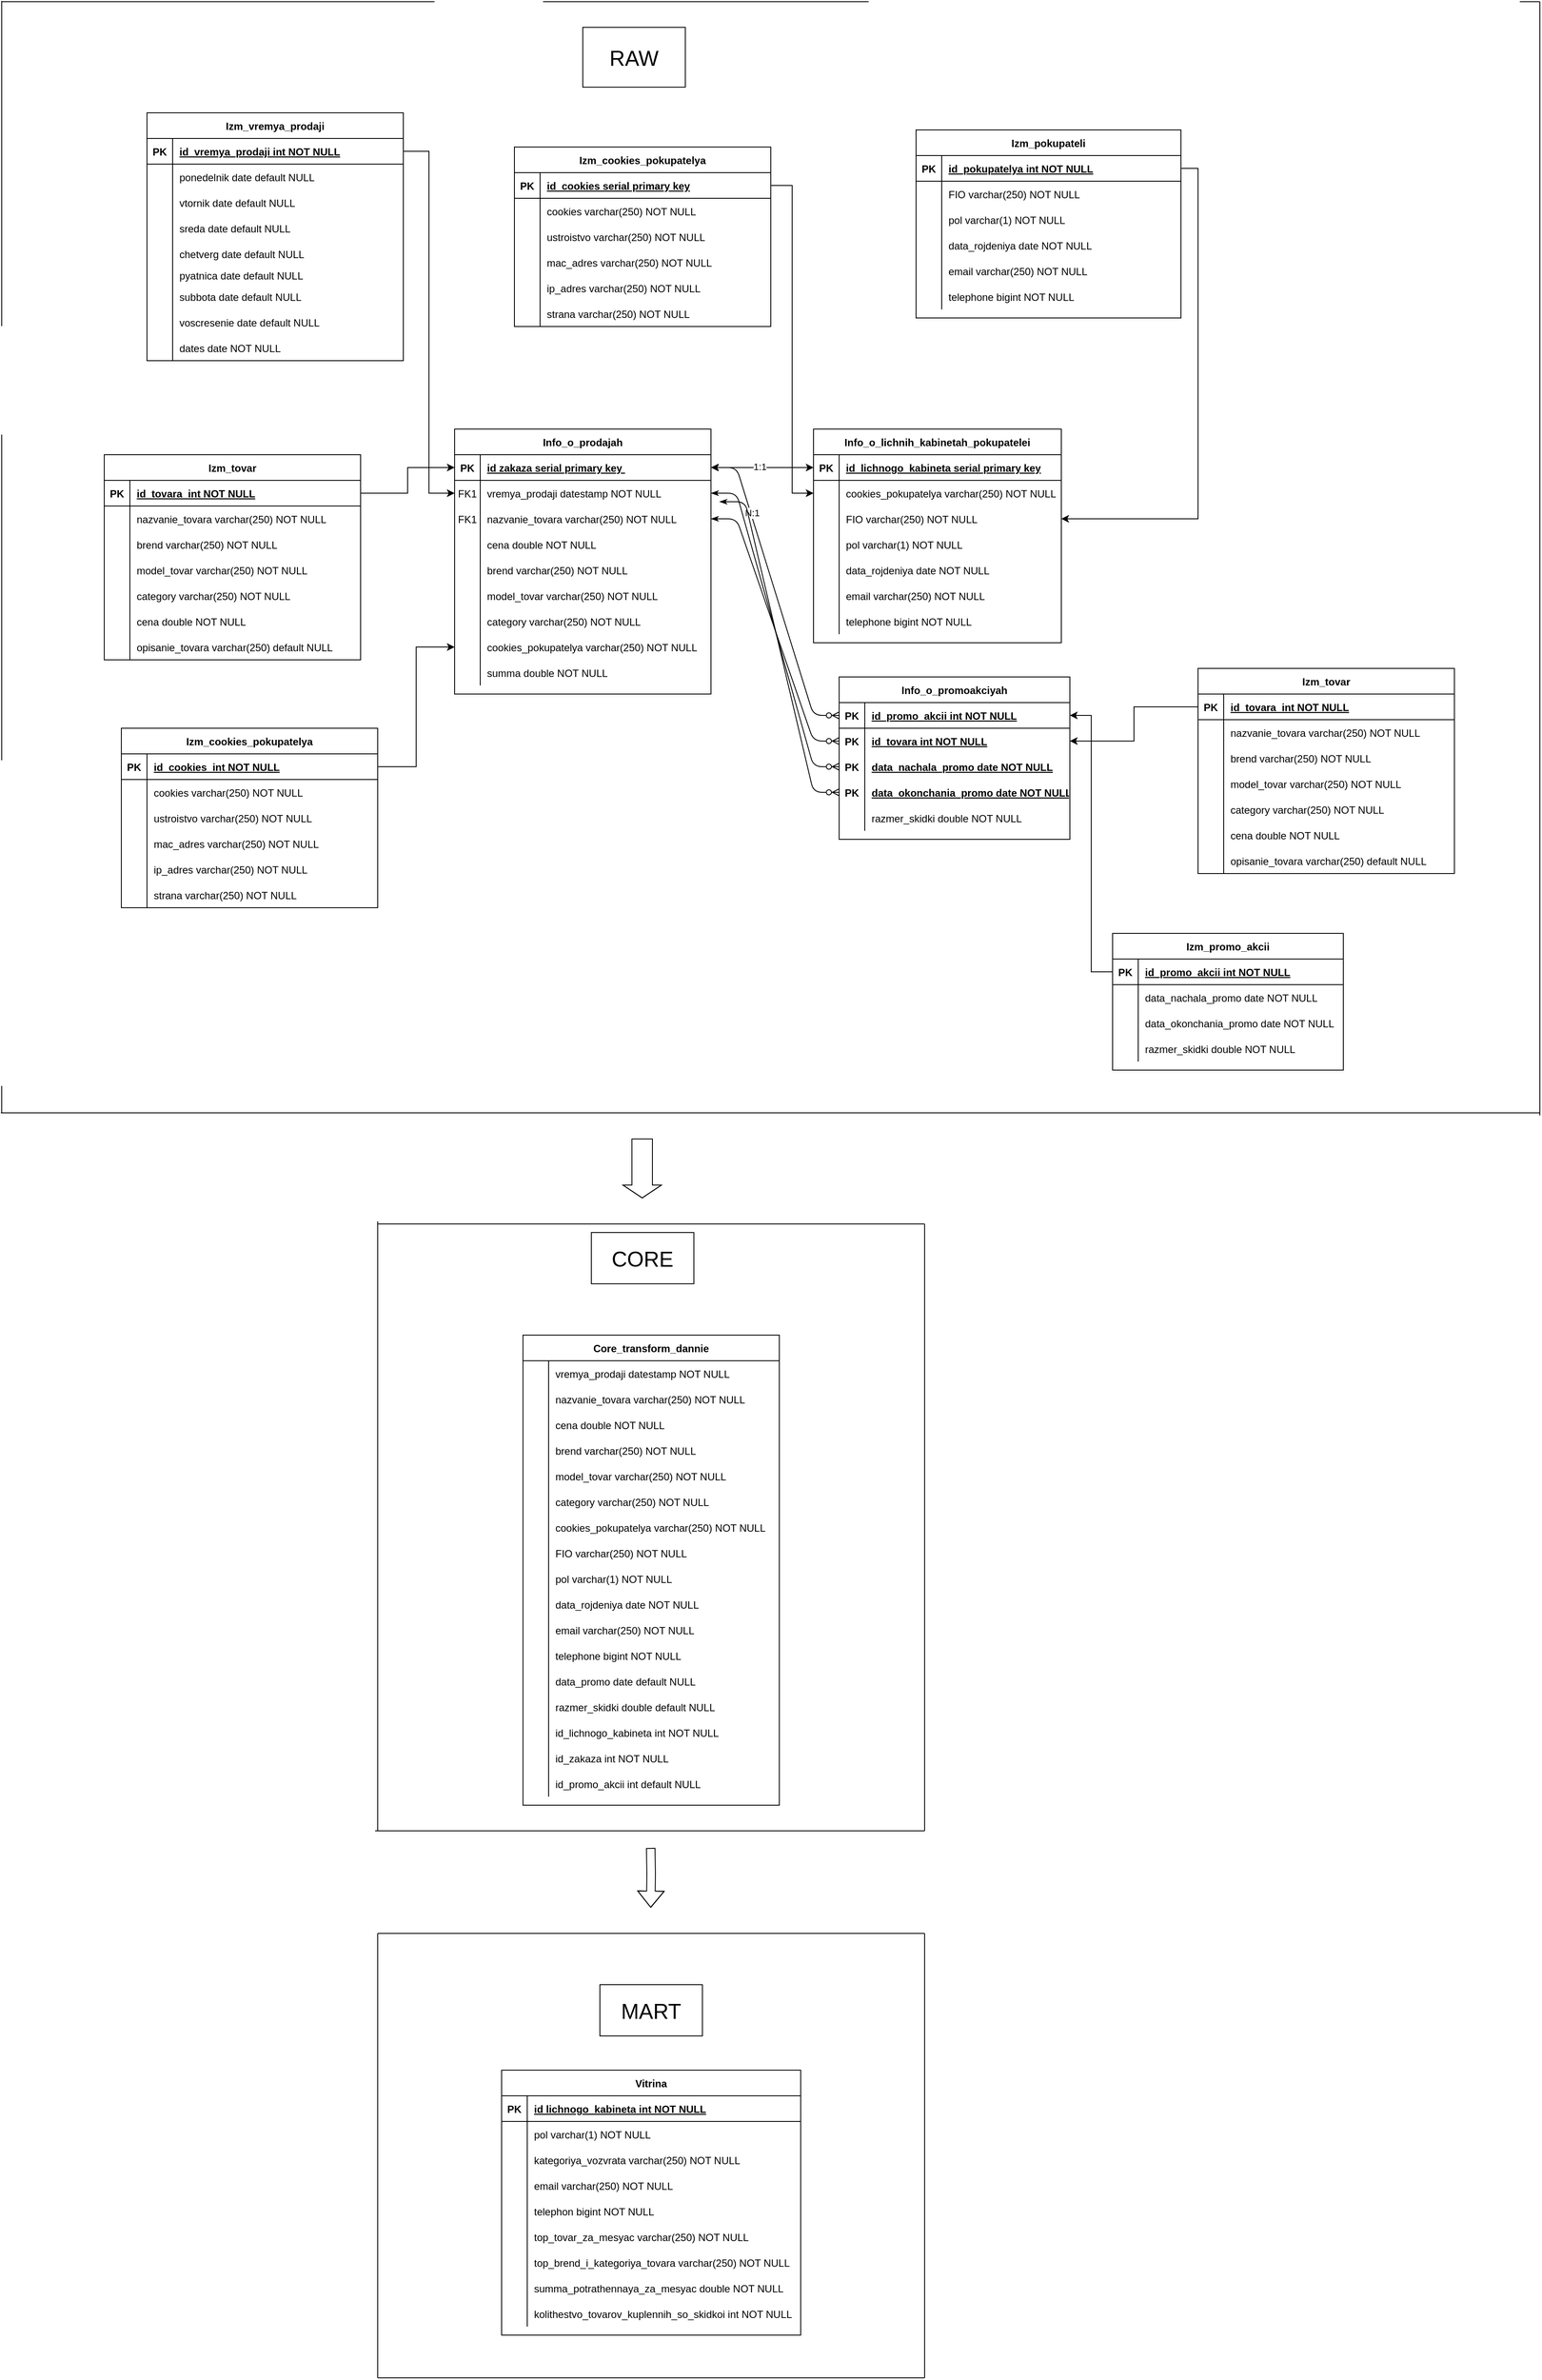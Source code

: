 <mxfile version="21.5.1" type="device">
  <diagram id="R2lEEEUBdFMjLlhIrx00" name="Page-1">
    <mxGraphModel dx="1714" dy="1616" grid="1" gridSize="10" guides="1" tooltips="1" connect="1" arrows="1" fold="1" page="1" pageScale="1" pageWidth="850" pageHeight="1100" math="0" shadow="0" extFonts="Permanent Marker^https://fonts.googleapis.com/css?family=Permanent+Marker">
      <root>
        <mxCell id="0" />
        <mxCell id="1" parent="0" />
        <mxCell id="C-vyLk0tnHw3VtMMgP7b-1" value="" style="edgeStyle=entityRelationEdgeStyle;endArrow=classic;startArrow=classic;endFill=1;startFill=1;entryX=0;entryY=0.5;entryDx=0;entryDy=0;" parent="1" source="C-vyLk0tnHw3VtMMgP7b-24" target="C-vyLk0tnHw3VtMMgP7b-3" edge="1">
          <mxGeometry width="100" height="100" relative="1" as="geometry">
            <mxPoint x="340" y="720" as="sourcePoint" />
            <mxPoint x="440" y="620" as="targetPoint" />
          </mxGeometry>
        </mxCell>
        <mxCell id="M6Dk8BzOHJAk0rrkcdGR-198" value="1:1" style="edgeLabel;html=1;align=center;verticalAlign=middle;resizable=0;points=[];" parent="C-vyLk0tnHw3VtMMgP7b-1" vertex="1" connectable="0">
          <mxGeometry x="-0.05" y="1" relative="1" as="geometry">
            <mxPoint as="offset" />
          </mxGeometry>
        </mxCell>
        <mxCell id="C-vyLk0tnHw3VtMMgP7b-12" value="" style="edgeStyle=entityRelationEdgeStyle;endArrow=ERzeroToMany;startArrow=classicThin;endFill=1;startFill=1;exitX=1;exitY=0.5;exitDx=0;exitDy=0;" parent="1" source="4JOpNwNO-kxnwFFdutv4-1" target="C-vyLk0tnHw3VtMMgP7b-17" edge="1">
          <mxGeometry width="100" height="100" relative="1" as="geometry">
            <mxPoint x="400" y="180" as="sourcePoint" />
            <mxPoint x="460" y="205" as="targetPoint" />
            <Array as="points">
              <mxPoint x="780" y="230" />
              <mxPoint x="390" y="360" />
            </Array>
          </mxGeometry>
        </mxCell>
        <mxCell id="C-vyLk0tnHw3VtMMgP7b-2" value="Info_o_lichnih_kabinetah_pokupatelei" style="shape=table;startSize=30;container=1;collapsible=1;childLayout=tableLayout;fixedRows=1;rowLines=0;fontStyle=1;align=center;resizeLast=1;" parent="1" vertex="1">
          <mxGeometry x="510" y="120" width="290" height="250" as="geometry" />
        </mxCell>
        <mxCell id="C-vyLk0tnHw3VtMMgP7b-3" value="" style="shape=partialRectangle;collapsible=0;dropTarget=0;pointerEvents=0;fillColor=none;points=[[0,0.5],[1,0.5]];portConstraint=eastwest;top=0;left=0;right=0;bottom=1;" parent="C-vyLk0tnHw3VtMMgP7b-2" vertex="1">
          <mxGeometry y="30" width="290" height="30" as="geometry" />
        </mxCell>
        <mxCell id="C-vyLk0tnHw3VtMMgP7b-4" value="PK" style="shape=partialRectangle;overflow=hidden;connectable=0;fillColor=none;top=0;left=0;bottom=0;right=0;fontStyle=1;" parent="C-vyLk0tnHw3VtMMgP7b-3" vertex="1">
          <mxGeometry width="30" height="30" as="geometry">
            <mxRectangle width="30" height="30" as="alternateBounds" />
          </mxGeometry>
        </mxCell>
        <mxCell id="C-vyLk0tnHw3VtMMgP7b-5" value="id_lichnogo_kabineta serial primary key" style="shape=partialRectangle;overflow=hidden;connectable=0;fillColor=none;top=0;left=0;bottom=0;right=0;align=left;spacingLeft=6;fontStyle=5;" parent="C-vyLk0tnHw3VtMMgP7b-3" vertex="1">
          <mxGeometry x="30" width="260" height="30" as="geometry">
            <mxRectangle width="260" height="30" as="alternateBounds" />
          </mxGeometry>
        </mxCell>
        <mxCell id="C-vyLk0tnHw3VtMMgP7b-6" value="" style="shape=partialRectangle;collapsible=0;dropTarget=0;pointerEvents=0;fillColor=none;points=[[0,0.5],[1,0.5]];portConstraint=eastwest;top=0;left=0;right=0;bottom=0;" parent="C-vyLk0tnHw3VtMMgP7b-2" vertex="1">
          <mxGeometry y="60" width="290" height="30" as="geometry" />
        </mxCell>
        <mxCell id="C-vyLk0tnHw3VtMMgP7b-7" value="" style="shape=partialRectangle;overflow=hidden;connectable=0;fillColor=none;top=0;left=0;bottom=0;right=0;" parent="C-vyLk0tnHw3VtMMgP7b-6" vertex="1">
          <mxGeometry width="30" height="30" as="geometry">
            <mxRectangle width="30" height="30" as="alternateBounds" />
          </mxGeometry>
        </mxCell>
        <mxCell id="C-vyLk0tnHw3VtMMgP7b-8" value="cookies_pokupatelya varchar(250) NOT NULL" style="shape=partialRectangle;overflow=hidden;connectable=0;fillColor=none;top=0;left=0;bottom=0;right=0;align=left;spacingLeft=6;" parent="C-vyLk0tnHw3VtMMgP7b-6" vertex="1">
          <mxGeometry x="30" width="260" height="30" as="geometry">
            <mxRectangle width="260" height="30" as="alternateBounds" />
          </mxGeometry>
        </mxCell>
        <mxCell id="4JOpNwNO-kxnwFFdutv4-22" value="" style="shape=partialRectangle;collapsible=0;dropTarget=0;pointerEvents=0;fillColor=none;points=[[0,0.5],[1,0.5]];portConstraint=eastwest;top=0;left=0;right=0;bottom=0;" parent="C-vyLk0tnHw3VtMMgP7b-2" vertex="1">
          <mxGeometry y="90" width="290" height="30" as="geometry" />
        </mxCell>
        <mxCell id="4JOpNwNO-kxnwFFdutv4-23" value="" style="shape=partialRectangle;overflow=hidden;connectable=0;fillColor=none;top=0;left=0;bottom=0;right=0;" parent="4JOpNwNO-kxnwFFdutv4-22" vertex="1">
          <mxGeometry width="30" height="30" as="geometry">
            <mxRectangle width="30" height="30" as="alternateBounds" />
          </mxGeometry>
        </mxCell>
        <mxCell id="4JOpNwNO-kxnwFFdutv4-24" value="FIO varchar(250) NOT NULL" style="shape=partialRectangle;overflow=hidden;connectable=0;fillColor=none;top=0;left=0;bottom=0;right=0;align=left;spacingLeft=6;" parent="4JOpNwNO-kxnwFFdutv4-22" vertex="1">
          <mxGeometry x="30" width="260" height="30" as="geometry">
            <mxRectangle width="260" height="30" as="alternateBounds" />
          </mxGeometry>
        </mxCell>
        <mxCell id="4JOpNwNO-kxnwFFdutv4-25" value="" style="shape=partialRectangle;collapsible=0;dropTarget=0;pointerEvents=0;fillColor=none;points=[[0,0.5],[1,0.5]];portConstraint=eastwest;top=0;left=0;right=0;bottom=0;" parent="C-vyLk0tnHw3VtMMgP7b-2" vertex="1">
          <mxGeometry y="120" width="290" height="30" as="geometry" />
        </mxCell>
        <mxCell id="4JOpNwNO-kxnwFFdutv4-26" value="" style="shape=partialRectangle;overflow=hidden;connectable=0;fillColor=none;top=0;left=0;bottom=0;right=0;" parent="4JOpNwNO-kxnwFFdutv4-25" vertex="1">
          <mxGeometry width="30" height="30" as="geometry">
            <mxRectangle width="30" height="30" as="alternateBounds" />
          </mxGeometry>
        </mxCell>
        <mxCell id="4JOpNwNO-kxnwFFdutv4-27" value="pol varchar(1) NOT NULL" style="shape=partialRectangle;overflow=hidden;connectable=0;fillColor=none;top=0;left=0;bottom=0;right=0;align=left;spacingLeft=6;" parent="4JOpNwNO-kxnwFFdutv4-25" vertex="1">
          <mxGeometry x="30" width="260" height="30" as="geometry">
            <mxRectangle width="260" height="30" as="alternateBounds" />
          </mxGeometry>
        </mxCell>
        <mxCell id="4JOpNwNO-kxnwFFdutv4-28" value="" style="shape=partialRectangle;collapsible=0;dropTarget=0;pointerEvents=0;fillColor=none;points=[[0,0.5],[1,0.5]];portConstraint=eastwest;top=0;left=0;right=0;bottom=0;" parent="C-vyLk0tnHw3VtMMgP7b-2" vertex="1">
          <mxGeometry y="150" width="290" height="30" as="geometry" />
        </mxCell>
        <mxCell id="4JOpNwNO-kxnwFFdutv4-29" value="" style="shape=partialRectangle;overflow=hidden;connectable=0;fillColor=none;top=0;left=0;bottom=0;right=0;" parent="4JOpNwNO-kxnwFFdutv4-28" vertex="1">
          <mxGeometry width="30" height="30" as="geometry">
            <mxRectangle width="30" height="30" as="alternateBounds" />
          </mxGeometry>
        </mxCell>
        <mxCell id="4JOpNwNO-kxnwFFdutv4-30" value="data_rojdeniya date NOT NULL" style="shape=partialRectangle;overflow=hidden;connectable=0;fillColor=none;top=0;left=0;bottom=0;right=0;align=left;spacingLeft=6;" parent="4JOpNwNO-kxnwFFdutv4-28" vertex="1">
          <mxGeometry x="30" width="260" height="30" as="geometry">
            <mxRectangle width="260" height="30" as="alternateBounds" />
          </mxGeometry>
        </mxCell>
        <mxCell id="4JOpNwNO-kxnwFFdutv4-47" value="" style="shape=partialRectangle;collapsible=0;dropTarget=0;pointerEvents=0;fillColor=none;points=[[0,0.5],[1,0.5]];portConstraint=eastwest;top=0;left=0;right=0;bottom=0;" parent="C-vyLk0tnHw3VtMMgP7b-2" vertex="1">
          <mxGeometry y="180" width="290" height="30" as="geometry" />
        </mxCell>
        <mxCell id="4JOpNwNO-kxnwFFdutv4-48" value="" style="shape=partialRectangle;overflow=hidden;connectable=0;fillColor=none;top=0;left=0;bottom=0;right=0;" parent="4JOpNwNO-kxnwFFdutv4-47" vertex="1">
          <mxGeometry width="30" height="30" as="geometry">
            <mxRectangle width="30" height="30" as="alternateBounds" />
          </mxGeometry>
        </mxCell>
        <mxCell id="4JOpNwNO-kxnwFFdutv4-49" value="email varchar(250) NOT NULL" style="shape=partialRectangle;overflow=hidden;connectable=0;fillColor=none;top=0;left=0;bottom=0;right=0;align=left;spacingLeft=6;" parent="4JOpNwNO-kxnwFFdutv4-47" vertex="1">
          <mxGeometry x="30" width="260" height="30" as="geometry">
            <mxRectangle width="260" height="30" as="alternateBounds" />
          </mxGeometry>
        </mxCell>
        <mxCell id="4JOpNwNO-kxnwFFdutv4-50" value="" style="shape=partialRectangle;collapsible=0;dropTarget=0;pointerEvents=0;fillColor=none;points=[[0,0.5],[1,0.5]];portConstraint=eastwest;top=0;left=0;right=0;bottom=0;" parent="C-vyLk0tnHw3VtMMgP7b-2" vertex="1">
          <mxGeometry y="210" width="290" height="30" as="geometry" />
        </mxCell>
        <mxCell id="4JOpNwNO-kxnwFFdutv4-51" value="" style="shape=partialRectangle;overflow=hidden;connectable=0;fillColor=none;top=0;left=0;bottom=0;right=0;" parent="4JOpNwNO-kxnwFFdutv4-50" vertex="1">
          <mxGeometry width="30" height="30" as="geometry">
            <mxRectangle width="30" height="30" as="alternateBounds" />
          </mxGeometry>
        </mxCell>
        <mxCell id="4JOpNwNO-kxnwFFdutv4-52" value="telephone bigint NOT NULL" style="shape=partialRectangle;overflow=hidden;connectable=0;fillColor=none;top=0;left=0;bottom=0;right=0;align=left;spacingLeft=6;" parent="4JOpNwNO-kxnwFFdutv4-50" vertex="1">
          <mxGeometry x="30" width="260" height="30" as="geometry">
            <mxRectangle width="260" height="30" as="alternateBounds" />
          </mxGeometry>
        </mxCell>
        <mxCell id="C-vyLk0tnHw3VtMMgP7b-13" value="Info_o_promoakciyah" style="shape=table;startSize=30;container=1;collapsible=1;childLayout=tableLayout;fixedRows=1;rowLines=0;fontStyle=1;align=center;resizeLast=1;" parent="1" vertex="1">
          <mxGeometry x="540" y="410" width="270" height="190" as="geometry" />
        </mxCell>
        <mxCell id="C-vyLk0tnHw3VtMMgP7b-14" value="" style="shape=partialRectangle;collapsible=0;dropTarget=0;pointerEvents=0;fillColor=none;points=[[0,0.5],[1,0.5]];portConstraint=eastwest;top=0;left=0;right=0;bottom=1;" parent="C-vyLk0tnHw3VtMMgP7b-13" vertex="1">
          <mxGeometry y="30" width="270" height="30" as="geometry" />
        </mxCell>
        <mxCell id="C-vyLk0tnHw3VtMMgP7b-15" value="PK" style="shape=partialRectangle;overflow=hidden;connectable=0;fillColor=none;top=0;left=0;bottom=0;right=0;fontStyle=1;" parent="C-vyLk0tnHw3VtMMgP7b-14" vertex="1">
          <mxGeometry width="30" height="30" as="geometry">
            <mxRectangle width="30" height="30" as="alternateBounds" />
          </mxGeometry>
        </mxCell>
        <mxCell id="C-vyLk0tnHw3VtMMgP7b-16" value="id_promo_akcii int NOT NULL " style="shape=partialRectangle;overflow=hidden;connectable=0;fillColor=none;top=0;left=0;bottom=0;right=0;align=left;spacingLeft=6;fontStyle=5;strokeWidth=1;labelBorderColor=none;strokeColor=default;" parent="C-vyLk0tnHw3VtMMgP7b-14" vertex="1">
          <mxGeometry x="30" width="240" height="30" as="geometry">
            <mxRectangle width="240" height="30" as="alternateBounds" />
          </mxGeometry>
        </mxCell>
        <mxCell id="C-vyLk0tnHw3VtMMgP7b-17" value="" style="shape=partialRectangle;collapsible=0;dropTarget=0;pointerEvents=0;fillColor=none;points=[[0,0.5],[1,0.5]];portConstraint=eastwest;top=0;left=0;right=0;bottom=0;perimeterSpacing=0;strokeWidth=1;" parent="C-vyLk0tnHw3VtMMgP7b-13" vertex="1">
          <mxGeometry y="60" width="270" height="30" as="geometry" />
        </mxCell>
        <mxCell id="C-vyLk0tnHw3VtMMgP7b-18" value="PK" style="shape=partialRectangle;overflow=hidden;connectable=0;fillColor=none;top=0;left=0;bottom=0;right=0;fontStyle=1" parent="C-vyLk0tnHw3VtMMgP7b-17" vertex="1">
          <mxGeometry width="30" height="30" as="geometry">
            <mxRectangle width="30" height="30" as="alternateBounds" />
          </mxGeometry>
        </mxCell>
        <mxCell id="C-vyLk0tnHw3VtMMgP7b-19" value="id_tovara int NOT NULL" style="shape=partialRectangle;overflow=hidden;connectable=0;fillColor=none;top=0;left=0;bottom=0;right=0;align=left;spacingLeft=6;fontStyle=5;perimeterSpacing=1;" parent="C-vyLk0tnHw3VtMMgP7b-17" vertex="1">
          <mxGeometry x="30" width="240" height="30" as="geometry">
            <mxRectangle width="240" height="30" as="alternateBounds" />
          </mxGeometry>
        </mxCell>
        <mxCell id="C-vyLk0tnHw3VtMMgP7b-20" value="" style="shape=partialRectangle;collapsible=0;dropTarget=0;pointerEvents=0;fillColor=none;points=[[0,0.5],[1,0.5]];portConstraint=eastwest;top=0;left=0;right=0;bottom=0;" parent="C-vyLk0tnHw3VtMMgP7b-13" vertex="1">
          <mxGeometry y="90" width="270" height="30" as="geometry" />
        </mxCell>
        <mxCell id="C-vyLk0tnHw3VtMMgP7b-21" value="PK" style="shape=partialRectangle;overflow=hidden;connectable=0;fillColor=none;top=0;left=0;bottom=0;right=0;fontStyle=1" parent="C-vyLk0tnHw3VtMMgP7b-20" vertex="1">
          <mxGeometry width="30" height="30" as="geometry">
            <mxRectangle width="30" height="30" as="alternateBounds" />
          </mxGeometry>
        </mxCell>
        <mxCell id="C-vyLk0tnHw3VtMMgP7b-22" value="data_nachala_promo date NOT NULL" style="shape=partialRectangle;overflow=hidden;connectable=0;fillColor=none;top=0;left=0;bottom=0;right=0;align=left;spacingLeft=6;fontStyle=5" parent="C-vyLk0tnHw3VtMMgP7b-20" vertex="1">
          <mxGeometry x="30" width="240" height="30" as="geometry">
            <mxRectangle width="240" height="30" as="alternateBounds" />
          </mxGeometry>
        </mxCell>
        <mxCell id="4JOpNwNO-kxnwFFdutv4-53" value="" style="shape=partialRectangle;collapsible=0;dropTarget=0;pointerEvents=0;fillColor=none;points=[[0,0.5],[1,0.5]];portConstraint=eastwest;top=0;left=0;right=0;bottom=0;" parent="C-vyLk0tnHw3VtMMgP7b-13" vertex="1">
          <mxGeometry y="120" width="270" height="30" as="geometry" />
        </mxCell>
        <mxCell id="4JOpNwNO-kxnwFFdutv4-54" value="PK" style="shape=partialRectangle;overflow=hidden;connectable=0;fillColor=none;top=0;left=0;bottom=0;right=0;fontStyle=1" parent="4JOpNwNO-kxnwFFdutv4-53" vertex="1">
          <mxGeometry width="30" height="30" as="geometry">
            <mxRectangle width="30" height="30" as="alternateBounds" />
          </mxGeometry>
        </mxCell>
        <mxCell id="4JOpNwNO-kxnwFFdutv4-55" value="data_okonchania_promo date NOT NULL" style="shape=partialRectangle;overflow=hidden;connectable=0;fillColor=none;top=0;left=0;bottom=0;right=0;align=left;spacingLeft=6;fontStyle=5" parent="4JOpNwNO-kxnwFFdutv4-53" vertex="1">
          <mxGeometry x="30" width="240" height="30" as="geometry">
            <mxRectangle width="240" height="30" as="alternateBounds" />
          </mxGeometry>
        </mxCell>
        <mxCell id="4JOpNwNO-kxnwFFdutv4-56" value="" style="shape=partialRectangle;collapsible=0;dropTarget=0;pointerEvents=0;fillColor=none;points=[[0,0.5],[1,0.5]];portConstraint=eastwest;top=0;left=0;right=0;bottom=0;" parent="C-vyLk0tnHw3VtMMgP7b-13" vertex="1">
          <mxGeometry y="150" width="270" height="30" as="geometry" />
        </mxCell>
        <mxCell id="4JOpNwNO-kxnwFFdutv4-57" value="" style="shape=partialRectangle;overflow=hidden;connectable=0;fillColor=none;top=0;left=0;bottom=0;right=0;" parent="4JOpNwNO-kxnwFFdutv4-56" vertex="1">
          <mxGeometry width="30" height="30" as="geometry">
            <mxRectangle width="30" height="30" as="alternateBounds" />
          </mxGeometry>
        </mxCell>
        <mxCell id="4JOpNwNO-kxnwFFdutv4-58" value="razmer_skidki double NOT NULL" style="shape=partialRectangle;overflow=hidden;connectable=0;fillColor=none;top=0;left=0;bottom=0;right=0;align=left;spacingLeft=6;" parent="4JOpNwNO-kxnwFFdutv4-56" vertex="1">
          <mxGeometry x="30" width="240" height="30" as="geometry">
            <mxRectangle width="240" height="30" as="alternateBounds" />
          </mxGeometry>
        </mxCell>
        <mxCell id="C-vyLk0tnHw3VtMMgP7b-23" value="Info_o_prodajah" style="shape=table;startSize=30;container=1;collapsible=1;childLayout=tableLayout;fixedRows=1;rowLines=0;fontStyle=1;align=center;resizeLast=1;" parent="1" vertex="1">
          <mxGeometry x="90" y="120" width="300" height="310" as="geometry" />
        </mxCell>
        <mxCell id="C-vyLk0tnHw3VtMMgP7b-24" value="" style="shape=partialRectangle;collapsible=0;dropTarget=0;pointerEvents=0;fillColor=none;points=[[0,0.5],[1,0.5]];portConstraint=eastwest;top=0;left=0;right=0;bottom=1;" parent="C-vyLk0tnHw3VtMMgP7b-23" vertex="1">
          <mxGeometry y="30" width="300" height="30" as="geometry" />
        </mxCell>
        <mxCell id="C-vyLk0tnHw3VtMMgP7b-25" value="PK" style="shape=partialRectangle;overflow=hidden;connectable=0;fillColor=none;top=0;left=0;bottom=0;right=0;fontStyle=1;" parent="C-vyLk0tnHw3VtMMgP7b-24" vertex="1">
          <mxGeometry width="30" height="30" as="geometry">
            <mxRectangle width="30" height="30" as="alternateBounds" />
          </mxGeometry>
        </mxCell>
        <mxCell id="C-vyLk0tnHw3VtMMgP7b-26" value="id zakaza serial primary key " style="shape=partialRectangle;overflow=hidden;connectable=0;fillColor=none;top=0;left=0;bottom=0;right=0;align=left;spacingLeft=6;fontStyle=5;" parent="C-vyLk0tnHw3VtMMgP7b-24" vertex="1">
          <mxGeometry x="30" width="270" height="30" as="geometry">
            <mxRectangle width="270" height="30" as="alternateBounds" />
          </mxGeometry>
        </mxCell>
        <mxCell id="C-vyLk0tnHw3VtMMgP7b-27" value="" style="shape=partialRectangle;collapsible=0;dropTarget=0;pointerEvents=0;fillColor=none;points=[[0,0.5],[1,0.5]];portConstraint=eastwest;top=0;left=0;right=0;bottom=0;" parent="C-vyLk0tnHw3VtMMgP7b-23" vertex="1">
          <mxGeometry y="60" width="300" height="30" as="geometry" />
        </mxCell>
        <mxCell id="C-vyLk0tnHw3VtMMgP7b-28" value="FK1" style="shape=partialRectangle;overflow=hidden;connectable=0;fillColor=none;top=0;left=0;bottom=0;right=0;" parent="C-vyLk0tnHw3VtMMgP7b-27" vertex="1">
          <mxGeometry width="30" height="30" as="geometry">
            <mxRectangle width="30" height="30" as="alternateBounds" />
          </mxGeometry>
        </mxCell>
        <mxCell id="C-vyLk0tnHw3VtMMgP7b-29" value="vremya_prodaji datestamp NOT NULL" style="shape=partialRectangle;overflow=hidden;connectable=0;fillColor=none;top=0;left=0;bottom=0;right=0;align=left;spacingLeft=6;" parent="C-vyLk0tnHw3VtMMgP7b-27" vertex="1">
          <mxGeometry x="30" width="270" height="30" as="geometry">
            <mxRectangle width="270" height="30" as="alternateBounds" />
          </mxGeometry>
        </mxCell>
        <mxCell id="4JOpNwNO-kxnwFFdutv4-1" value="" style="shape=partialRectangle;collapsible=0;dropTarget=0;pointerEvents=0;fillColor=none;points=[[0,0.5],[1,0.5]];portConstraint=eastwest;top=0;left=0;right=0;bottom=0;" parent="C-vyLk0tnHw3VtMMgP7b-23" vertex="1">
          <mxGeometry y="90" width="300" height="30" as="geometry" />
        </mxCell>
        <mxCell id="4JOpNwNO-kxnwFFdutv4-2" value="FK1" style="shape=partialRectangle;overflow=hidden;connectable=0;fillColor=none;top=0;left=0;bottom=0;right=0;" parent="4JOpNwNO-kxnwFFdutv4-1" vertex="1">
          <mxGeometry width="30" height="30" as="geometry">
            <mxRectangle width="30" height="30" as="alternateBounds" />
          </mxGeometry>
        </mxCell>
        <mxCell id="4JOpNwNO-kxnwFFdutv4-3" value="nazvanie_tovara varchar(250) NOT NULL" style="shape=partialRectangle;overflow=hidden;connectable=0;fillColor=none;top=0;left=0;bottom=0;right=0;align=left;spacingLeft=6;" parent="4JOpNwNO-kxnwFFdutv4-1" vertex="1">
          <mxGeometry x="30" width="270" height="30" as="geometry">
            <mxRectangle width="270" height="30" as="alternateBounds" />
          </mxGeometry>
        </mxCell>
        <mxCell id="4JOpNwNO-kxnwFFdutv4-4" value="" style="shape=partialRectangle;collapsible=0;dropTarget=0;pointerEvents=0;fillColor=none;points=[[0,0.5],[1,0.5]];portConstraint=eastwest;top=0;left=0;right=0;bottom=0;" parent="C-vyLk0tnHw3VtMMgP7b-23" vertex="1">
          <mxGeometry y="120" width="300" height="30" as="geometry" />
        </mxCell>
        <mxCell id="4JOpNwNO-kxnwFFdutv4-5" value="" style="shape=partialRectangle;overflow=hidden;connectable=0;fillColor=none;top=0;left=0;bottom=0;right=0;" parent="4JOpNwNO-kxnwFFdutv4-4" vertex="1">
          <mxGeometry width="30" height="30" as="geometry">
            <mxRectangle width="30" height="30" as="alternateBounds" />
          </mxGeometry>
        </mxCell>
        <mxCell id="4JOpNwNO-kxnwFFdutv4-6" value="cena double NOT NULL" style="shape=partialRectangle;overflow=hidden;connectable=0;fillColor=none;top=0;left=0;bottom=0;right=0;align=left;spacingLeft=6;" parent="4JOpNwNO-kxnwFFdutv4-4" vertex="1">
          <mxGeometry x="30" width="270" height="30" as="geometry">
            <mxRectangle width="270" height="30" as="alternateBounds" />
          </mxGeometry>
        </mxCell>
        <mxCell id="4JOpNwNO-kxnwFFdutv4-7" value="" style="shape=partialRectangle;collapsible=0;dropTarget=0;pointerEvents=0;fillColor=none;points=[[0,0.5],[1,0.5]];portConstraint=eastwest;top=0;left=0;right=0;bottom=0;" parent="C-vyLk0tnHw3VtMMgP7b-23" vertex="1">
          <mxGeometry y="150" width="300" height="30" as="geometry" />
        </mxCell>
        <mxCell id="4JOpNwNO-kxnwFFdutv4-8" value="" style="shape=partialRectangle;overflow=hidden;connectable=0;fillColor=none;top=0;left=0;bottom=0;right=0;" parent="4JOpNwNO-kxnwFFdutv4-7" vertex="1">
          <mxGeometry width="30" height="30" as="geometry">
            <mxRectangle width="30" height="30" as="alternateBounds" />
          </mxGeometry>
        </mxCell>
        <mxCell id="4JOpNwNO-kxnwFFdutv4-9" value="brend varchar(250) NOT NULL" style="shape=partialRectangle;overflow=hidden;connectable=0;fillColor=none;top=0;left=0;bottom=0;right=0;align=left;spacingLeft=6;" parent="4JOpNwNO-kxnwFFdutv4-7" vertex="1">
          <mxGeometry x="30" width="270" height="30" as="geometry">
            <mxRectangle width="270" height="30" as="alternateBounds" />
          </mxGeometry>
        </mxCell>
        <mxCell id="4JOpNwNO-kxnwFFdutv4-10" value="" style="shape=partialRectangle;collapsible=0;dropTarget=0;pointerEvents=0;fillColor=none;points=[[0,0.5],[1,0.5]];portConstraint=eastwest;top=0;left=0;right=0;bottom=0;" parent="C-vyLk0tnHw3VtMMgP7b-23" vertex="1">
          <mxGeometry y="180" width="300" height="30" as="geometry" />
        </mxCell>
        <mxCell id="4JOpNwNO-kxnwFFdutv4-11" value="" style="shape=partialRectangle;overflow=hidden;connectable=0;fillColor=none;top=0;left=0;bottom=0;right=0;" parent="4JOpNwNO-kxnwFFdutv4-10" vertex="1">
          <mxGeometry width="30" height="30" as="geometry">
            <mxRectangle width="30" height="30" as="alternateBounds" />
          </mxGeometry>
        </mxCell>
        <mxCell id="4JOpNwNO-kxnwFFdutv4-12" value="model_tovar varchar(250) NOT NULL" style="shape=partialRectangle;overflow=hidden;connectable=0;fillColor=none;top=0;left=0;bottom=0;right=0;align=left;spacingLeft=6;" parent="4JOpNwNO-kxnwFFdutv4-10" vertex="1">
          <mxGeometry x="30" width="270" height="30" as="geometry">
            <mxRectangle width="270" height="30" as="alternateBounds" />
          </mxGeometry>
        </mxCell>
        <mxCell id="4JOpNwNO-kxnwFFdutv4-13" value="" style="shape=partialRectangle;collapsible=0;dropTarget=0;pointerEvents=0;fillColor=none;points=[[0,0.5],[1,0.5]];portConstraint=eastwest;top=0;left=0;right=0;bottom=0;" parent="C-vyLk0tnHw3VtMMgP7b-23" vertex="1">
          <mxGeometry y="210" width="300" height="30" as="geometry" />
        </mxCell>
        <mxCell id="4JOpNwNO-kxnwFFdutv4-14" value="" style="shape=partialRectangle;overflow=hidden;connectable=0;fillColor=none;top=0;left=0;bottom=0;right=0;" parent="4JOpNwNO-kxnwFFdutv4-13" vertex="1">
          <mxGeometry width="30" height="30" as="geometry">
            <mxRectangle width="30" height="30" as="alternateBounds" />
          </mxGeometry>
        </mxCell>
        <mxCell id="4JOpNwNO-kxnwFFdutv4-15" value="category varchar(250) NOT NULL" style="shape=partialRectangle;overflow=hidden;connectable=0;fillColor=none;top=0;left=0;bottom=0;right=0;align=left;spacingLeft=6;" parent="4JOpNwNO-kxnwFFdutv4-13" vertex="1">
          <mxGeometry x="30" width="270" height="30" as="geometry">
            <mxRectangle width="270" height="30" as="alternateBounds" />
          </mxGeometry>
        </mxCell>
        <mxCell id="4JOpNwNO-kxnwFFdutv4-16" value="" style="shape=partialRectangle;collapsible=0;dropTarget=0;pointerEvents=0;fillColor=none;points=[[0,0.5],[1,0.5]];portConstraint=eastwest;top=0;left=0;right=0;bottom=0;" parent="C-vyLk0tnHw3VtMMgP7b-23" vertex="1">
          <mxGeometry y="240" width="300" height="30" as="geometry" />
        </mxCell>
        <mxCell id="4JOpNwNO-kxnwFFdutv4-17" value="" style="shape=partialRectangle;overflow=hidden;connectable=0;fillColor=none;top=0;left=0;bottom=0;right=0;" parent="4JOpNwNO-kxnwFFdutv4-16" vertex="1">
          <mxGeometry width="30" height="30" as="geometry">
            <mxRectangle width="30" height="30" as="alternateBounds" />
          </mxGeometry>
        </mxCell>
        <mxCell id="4JOpNwNO-kxnwFFdutv4-18" value="cookies_pokupatelya varchar(250) NOT NULL" style="shape=partialRectangle;overflow=hidden;connectable=0;fillColor=none;top=0;left=0;bottom=0;right=0;align=left;spacingLeft=6;" parent="4JOpNwNO-kxnwFFdutv4-16" vertex="1">
          <mxGeometry x="30" width="270" height="30" as="geometry">
            <mxRectangle width="270" height="30" as="alternateBounds" />
          </mxGeometry>
        </mxCell>
        <mxCell id="4JOpNwNO-kxnwFFdutv4-19" value="" style="shape=partialRectangle;collapsible=0;dropTarget=0;pointerEvents=0;fillColor=none;points=[[0,0.5],[1,0.5]];portConstraint=eastwest;top=0;left=0;right=0;bottom=0;" parent="C-vyLk0tnHw3VtMMgP7b-23" vertex="1">
          <mxGeometry y="270" width="300" height="30" as="geometry" />
        </mxCell>
        <mxCell id="4JOpNwNO-kxnwFFdutv4-20" value="" style="shape=partialRectangle;overflow=hidden;connectable=0;fillColor=none;top=0;left=0;bottom=0;right=0;" parent="4JOpNwNO-kxnwFFdutv4-19" vertex="1">
          <mxGeometry width="30" height="30" as="geometry">
            <mxRectangle width="30" height="30" as="alternateBounds" />
          </mxGeometry>
        </mxCell>
        <mxCell id="4JOpNwNO-kxnwFFdutv4-21" value="summa double NOT NULL" style="shape=partialRectangle;overflow=hidden;connectable=0;fillColor=none;top=0;left=0;bottom=0;right=0;align=left;spacingLeft=6;" parent="4JOpNwNO-kxnwFFdutv4-19" vertex="1">
          <mxGeometry x="30" width="270" height="30" as="geometry">
            <mxRectangle width="270" height="30" as="alternateBounds" />
          </mxGeometry>
        </mxCell>
        <mxCell id="4JOpNwNO-kxnwFFdutv4-59" value="Vitrina" style="shape=table;startSize=30;container=1;collapsible=1;childLayout=tableLayout;fixedRows=1;rowLines=0;fontStyle=1;align=center;resizeLast=1;" parent="1" vertex="1">
          <mxGeometry x="145" y="2040" width="350" height="310" as="geometry" />
        </mxCell>
        <mxCell id="4JOpNwNO-kxnwFFdutv4-60" value="" style="shape=partialRectangle;collapsible=0;dropTarget=0;pointerEvents=0;fillColor=none;points=[[0,0.5],[1,0.5]];portConstraint=eastwest;top=0;left=0;right=0;bottom=1;" parent="4JOpNwNO-kxnwFFdutv4-59" vertex="1">
          <mxGeometry y="30" width="350" height="30" as="geometry" />
        </mxCell>
        <mxCell id="4JOpNwNO-kxnwFFdutv4-61" value="PK" style="shape=partialRectangle;overflow=hidden;connectable=0;fillColor=none;top=0;left=0;bottom=0;right=0;fontStyle=1;" parent="4JOpNwNO-kxnwFFdutv4-60" vertex="1">
          <mxGeometry width="30" height="30" as="geometry">
            <mxRectangle width="30" height="30" as="alternateBounds" />
          </mxGeometry>
        </mxCell>
        <mxCell id="4JOpNwNO-kxnwFFdutv4-62" value="id lichnogo_kabineta int NOT NULL " style="shape=partialRectangle;overflow=hidden;connectable=0;fillColor=none;top=0;left=0;bottom=0;right=0;align=left;spacingLeft=6;fontStyle=5;" parent="4JOpNwNO-kxnwFFdutv4-60" vertex="1">
          <mxGeometry x="30" width="320" height="30" as="geometry">
            <mxRectangle width="320" height="30" as="alternateBounds" />
          </mxGeometry>
        </mxCell>
        <mxCell id="4JOpNwNO-kxnwFFdutv4-66" value="" style="shape=partialRectangle;collapsible=0;dropTarget=0;pointerEvents=0;fillColor=none;points=[[0,0.5],[1,0.5]];portConstraint=eastwest;top=0;left=0;right=0;bottom=0;" parent="4JOpNwNO-kxnwFFdutv4-59" vertex="1">
          <mxGeometry y="60" width="350" height="30" as="geometry" />
        </mxCell>
        <mxCell id="4JOpNwNO-kxnwFFdutv4-67" value="" style="shape=partialRectangle;overflow=hidden;connectable=0;fillColor=none;top=0;left=0;bottom=0;right=0;" parent="4JOpNwNO-kxnwFFdutv4-66" vertex="1">
          <mxGeometry width="30" height="30" as="geometry">
            <mxRectangle width="30" height="30" as="alternateBounds" />
          </mxGeometry>
        </mxCell>
        <mxCell id="4JOpNwNO-kxnwFFdutv4-68" value="pol varchar(1) NOT NULL" style="shape=partialRectangle;overflow=hidden;connectable=0;fillColor=none;top=0;left=0;bottom=0;right=0;align=left;spacingLeft=6;" parent="4JOpNwNO-kxnwFFdutv4-66" vertex="1">
          <mxGeometry x="30" width="320" height="30" as="geometry">
            <mxRectangle width="320" height="30" as="alternateBounds" />
          </mxGeometry>
        </mxCell>
        <mxCell id="4JOpNwNO-kxnwFFdutv4-72" value="" style="shape=partialRectangle;collapsible=0;dropTarget=0;pointerEvents=0;fillColor=none;points=[[0,0.5],[1,0.5]];portConstraint=eastwest;top=0;left=0;right=0;bottom=0;" parent="4JOpNwNO-kxnwFFdutv4-59" vertex="1">
          <mxGeometry y="90" width="350" height="30" as="geometry" />
        </mxCell>
        <mxCell id="4JOpNwNO-kxnwFFdutv4-73" value="" style="shape=partialRectangle;overflow=hidden;connectable=0;fillColor=none;top=0;left=0;bottom=0;right=0;" parent="4JOpNwNO-kxnwFFdutv4-72" vertex="1">
          <mxGeometry width="30" height="30" as="geometry">
            <mxRectangle width="30" height="30" as="alternateBounds" />
          </mxGeometry>
        </mxCell>
        <mxCell id="4JOpNwNO-kxnwFFdutv4-74" value="kategoriya_vozvrata varchar(250) NOT NULL" style="shape=partialRectangle;overflow=hidden;connectable=0;fillColor=none;top=0;left=0;bottom=0;right=0;align=left;spacingLeft=6;" parent="4JOpNwNO-kxnwFFdutv4-72" vertex="1">
          <mxGeometry x="30" width="320" height="30" as="geometry">
            <mxRectangle width="320" height="30" as="alternateBounds" />
          </mxGeometry>
        </mxCell>
        <mxCell id="4JOpNwNO-kxnwFFdutv4-75" value="" style="shape=partialRectangle;collapsible=0;dropTarget=0;pointerEvents=0;fillColor=none;points=[[0,0.5],[1,0.5]];portConstraint=eastwest;top=0;left=0;right=0;bottom=0;" parent="4JOpNwNO-kxnwFFdutv4-59" vertex="1">
          <mxGeometry y="120" width="350" height="30" as="geometry" />
        </mxCell>
        <mxCell id="4JOpNwNO-kxnwFFdutv4-76" value="" style="shape=partialRectangle;overflow=hidden;connectable=0;fillColor=none;top=0;left=0;bottom=0;right=0;" parent="4JOpNwNO-kxnwFFdutv4-75" vertex="1">
          <mxGeometry width="30" height="30" as="geometry">
            <mxRectangle width="30" height="30" as="alternateBounds" />
          </mxGeometry>
        </mxCell>
        <mxCell id="4JOpNwNO-kxnwFFdutv4-77" value="email varchar(250) NOT NULL" style="shape=partialRectangle;overflow=hidden;connectable=0;fillColor=none;top=0;left=0;bottom=0;right=0;align=left;spacingLeft=6;" parent="4JOpNwNO-kxnwFFdutv4-75" vertex="1">
          <mxGeometry x="30" width="320" height="30" as="geometry">
            <mxRectangle width="320" height="30" as="alternateBounds" />
          </mxGeometry>
        </mxCell>
        <mxCell id="4JOpNwNO-kxnwFFdutv4-78" value="" style="shape=partialRectangle;collapsible=0;dropTarget=0;pointerEvents=0;fillColor=none;points=[[0,0.5],[1,0.5]];portConstraint=eastwest;top=0;left=0;right=0;bottom=0;" parent="4JOpNwNO-kxnwFFdutv4-59" vertex="1">
          <mxGeometry y="150" width="350" height="30" as="geometry" />
        </mxCell>
        <mxCell id="4JOpNwNO-kxnwFFdutv4-79" value="" style="shape=partialRectangle;overflow=hidden;connectable=0;fillColor=none;top=0;left=0;bottom=0;right=0;" parent="4JOpNwNO-kxnwFFdutv4-78" vertex="1">
          <mxGeometry width="30" height="30" as="geometry">
            <mxRectangle width="30" height="30" as="alternateBounds" />
          </mxGeometry>
        </mxCell>
        <mxCell id="4JOpNwNO-kxnwFFdutv4-80" value="telephon bigint NOT NULL" style="shape=partialRectangle;overflow=hidden;connectable=0;fillColor=none;top=0;left=0;bottom=0;right=0;align=left;spacingLeft=6;" parent="4JOpNwNO-kxnwFFdutv4-78" vertex="1">
          <mxGeometry x="30" width="320" height="30" as="geometry">
            <mxRectangle width="320" height="30" as="alternateBounds" />
          </mxGeometry>
        </mxCell>
        <mxCell id="4JOpNwNO-kxnwFFdutv4-81" value="" style="shape=partialRectangle;collapsible=0;dropTarget=0;pointerEvents=0;fillColor=none;points=[[0,0.5],[1,0.5]];portConstraint=eastwest;top=0;left=0;right=0;bottom=0;" parent="4JOpNwNO-kxnwFFdutv4-59" vertex="1">
          <mxGeometry y="180" width="350" height="30" as="geometry" />
        </mxCell>
        <mxCell id="4JOpNwNO-kxnwFFdutv4-82" value="" style="shape=partialRectangle;overflow=hidden;connectable=0;fillColor=none;top=0;left=0;bottom=0;right=0;" parent="4JOpNwNO-kxnwFFdutv4-81" vertex="1">
          <mxGeometry width="30" height="30" as="geometry">
            <mxRectangle width="30" height="30" as="alternateBounds" />
          </mxGeometry>
        </mxCell>
        <mxCell id="4JOpNwNO-kxnwFFdutv4-83" value="top_tovar_za_mesyac varchar(250) NOT NULL" style="shape=partialRectangle;overflow=hidden;connectable=0;fillColor=none;top=0;left=0;bottom=0;right=0;align=left;spacingLeft=6;" parent="4JOpNwNO-kxnwFFdutv4-81" vertex="1">
          <mxGeometry x="30" width="320" height="30" as="geometry">
            <mxRectangle width="320" height="30" as="alternateBounds" />
          </mxGeometry>
        </mxCell>
        <mxCell id="4JOpNwNO-kxnwFFdutv4-84" value="" style="shape=partialRectangle;collapsible=0;dropTarget=0;pointerEvents=0;fillColor=none;points=[[0,0.5],[1,0.5]];portConstraint=eastwest;top=0;left=0;right=0;bottom=0;" parent="4JOpNwNO-kxnwFFdutv4-59" vertex="1">
          <mxGeometry y="210" width="350" height="30" as="geometry" />
        </mxCell>
        <mxCell id="4JOpNwNO-kxnwFFdutv4-85" value="" style="shape=partialRectangle;overflow=hidden;connectable=0;fillColor=none;top=0;left=0;bottom=0;right=0;" parent="4JOpNwNO-kxnwFFdutv4-84" vertex="1">
          <mxGeometry width="30" height="30" as="geometry">
            <mxRectangle width="30" height="30" as="alternateBounds" />
          </mxGeometry>
        </mxCell>
        <mxCell id="4JOpNwNO-kxnwFFdutv4-86" value="top_brend_i_kategoriya_tovara varchar(250) NOT NULL" style="shape=partialRectangle;overflow=hidden;connectable=0;fillColor=none;top=0;left=0;bottom=0;right=0;align=left;spacingLeft=6;" parent="4JOpNwNO-kxnwFFdutv4-84" vertex="1">
          <mxGeometry x="30" width="320" height="30" as="geometry">
            <mxRectangle width="320" height="30" as="alternateBounds" />
          </mxGeometry>
        </mxCell>
        <mxCell id="4JOpNwNO-kxnwFFdutv4-87" value="" style="shape=partialRectangle;collapsible=0;dropTarget=0;pointerEvents=0;fillColor=none;points=[[0,0.5],[1,0.5]];portConstraint=eastwest;top=0;left=0;right=0;bottom=0;" parent="4JOpNwNO-kxnwFFdutv4-59" vertex="1">
          <mxGeometry y="240" width="350" height="30" as="geometry" />
        </mxCell>
        <mxCell id="4JOpNwNO-kxnwFFdutv4-88" value="" style="shape=partialRectangle;overflow=hidden;connectable=0;fillColor=none;top=0;left=0;bottom=0;right=0;" parent="4JOpNwNO-kxnwFFdutv4-87" vertex="1">
          <mxGeometry width="30" height="30" as="geometry">
            <mxRectangle width="30" height="30" as="alternateBounds" />
          </mxGeometry>
        </mxCell>
        <mxCell id="4JOpNwNO-kxnwFFdutv4-89" value="summa_potrathennaya_za_mesyac double NOT NULL" style="shape=partialRectangle;overflow=hidden;connectable=0;fillColor=none;top=0;left=0;bottom=0;right=0;align=left;spacingLeft=6;" parent="4JOpNwNO-kxnwFFdutv4-87" vertex="1">
          <mxGeometry x="30" width="320" height="30" as="geometry">
            <mxRectangle width="320" height="30" as="alternateBounds" />
          </mxGeometry>
        </mxCell>
        <mxCell id="4JOpNwNO-kxnwFFdutv4-90" value="" style="shape=partialRectangle;collapsible=0;dropTarget=0;pointerEvents=0;fillColor=none;points=[[0,0.5],[1,0.5]];portConstraint=eastwest;top=0;left=0;right=0;bottom=0;" parent="4JOpNwNO-kxnwFFdutv4-59" vertex="1">
          <mxGeometry y="270" width="350" height="30" as="geometry" />
        </mxCell>
        <mxCell id="4JOpNwNO-kxnwFFdutv4-91" value="" style="shape=partialRectangle;overflow=hidden;connectable=0;fillColor=none;top=0;left=0;bottom=0;right=0;" parent="4JOpNwNO-kxnwFFdutv4-90" vertex="1">
          <mxGeometry width="30" height="30" as="geometry">
            <mxRectangle width="30" height="30" as="alternateBounds" />
          </mxGeometry>
        </mxCell>
        <mxCell id="4JOpNwNO-kxnwFFdutv4-92" value="kolithestvo_tovarov_kuplennih_so_skidkoi int NOT NULL" style="shape=partialRectangle;overflow=hidden;connectable=0;fillColor=none;top=0;left=0;bottom=0;right=0;align=left;spacingLeft=6;" parent="4JOpNwNO-kxnwFFdutv4-90" vertex="1">
          <mxGeometry x="30" width="320" height="30" as="geometry">
            <mxRectangle width="320" height="30" as="alternateBounds" />
          </mxGeometry>
        </mxCell>
        <mxCell id="M6Dk8BzOHJAk0rrkcdGR-1" value="Izm_vremya_prodaji" style="shape=table;startSize=30;container=1;collapsible=1;childLayout=tableLayout;fixedRows=1;rowLines=0;fontStyle=1;align=center;resizeLast=1;" parent="1" vertex="1">
          <mxGeometry x="-270" y="-250" width="300" height="290" as="geometry" />
        </mxCell>
        <mxCell id="M6Dk8BzOHJAk0rrkcdGR-2" value="" style="shape=partialRectangle;collapsible=0;dropTarget=0;pointerEvents=0;fillColor=none;points=[[0,0.5],[1,0.5]];portConstraint=eastwest;top=0;left=0;right=0;bottom=1;" parent="M6Dk8BzOHJAk0rrkcdGR-1" vertex="1">
          <mxGeometry y="30" width="300" height="30" as="geometry" />
        </mxCell>
        <mxCell id="M6Dk8BzOHJAk0rrkcdGR-3" value="PK" style="shape=partialRectangle;overflow=hidden;connectable=0;fillColor=none;top=0;left=0;bottom=0;right=0;fontStyle=1;" parent="M6Dk8BzOHJAk0rrkcdGR-2" vertex="1">
          <mxGeometry width="30" height="30" as="geometry">
            <mxRectangle width="30" height="30" as="alternateBounds" />
          </mxGeometry>
        </mxCell>
        <mxCell id="M6Dk8BzOHJAk0rrkcdGR-4" value="id_vremya_prodaji int NOT NULL " style="shape=partialRectangle;overflow=hidden;connectable=0;fillColor=none;top=0;left=0;bottom=0;right=0;align=left;spacingLeft=6;fontStyle=5;" parent="M6Dk8BzOHJAk0rrkcdGR-2" vertex="1">
          <mxGeometry x="30" width="270" height="30" as="geometry">
            <mxRectangle width="270" height="30" as="alternateBounds" />
          </mxGeometry>
        </mxCell>
        <mxCell id="M6Dk8BzOHJAk0rrkcdGR-5" value="" style="shape=partialRectangle;collapsible=0;dropTarget=0;pointerEvents=0;fillColor=none;points=[[0,0.5],[1,0.5]];portConstraint=eastwest;top=0;left=0;right=0;bottom=0;" parent="M6Dk8BzOHJAk0rrkcdGR-1" vertex="1">
          <mxGeometry y="60" width="300" height="30" as="geometry" />
        </mxCell>
        <mxCell id="M6Dk8BzOHJAk0rrkcdGR-6" value="" style="shape=partialRectangle;overflow=hidden;connectable=0;fillColor=none;top=0;left=0;bottom=0;right=0;" parent="M6Dk8BzOHJAk0rrkcdGR-5" vertex="1">
          <mxGeometry width="30" height="30" as="geometry">
            <mxRectangle width="30" height="30" as="alternateBounds" />
          </mxGeometry>
        </mxCell>
        <mxCell id="M6Dk8BzOHJAk0rrkcdGR-7" value="ponedelnik date default NULL" style="shape=partialRectangle;overflow=hidden;connectable=0;fillColor=none;top=0;left=0;bottom=0;right=0;align=left;spacingLeft=6;" parent="M6Dk8BzOHJAk0rrkcdGR-5" vertex="1">
          <mxGeometry x="30" width="270" height="30" as="geometry">
            <mxRectangle width="270" height="30" as="alternateBounds" />
          </mxGeometry>
        </mxCell>
        <mxCell id="M6Dk8BzOHJAk0rrkcdGR-29" value="" style="shape=partialRectangle;collapsible=0;dropTarget=0;pointerEvents=0;fillColor=none;points=[[0,0.5],[1,0.5]];portConstraint=eastwest;top=0;left=0;right=0;bottom=0;" parent="M6Dk8BzOHJAk0rrkcdGR-1" vertex="1">
          <mxGeometry y="90" width="300" height="30" as="geometry" />
        </mxCell>
        <mxCell id="M6Dk8BzOHJAk0rrkcdGR-30" value="" style="shape=partialRectangle;overflow=hidden;connectable=0;fillColor=none;top=0;left=0;bottom=0;right=0;" parent="M6Dk8BzOHJAk0rrkcdGR-29" vertex="1">
          <mxGeometry width="30" height="30" as="geometry">
            <mxRectangle width="30" height="30" as="alternateBounds" />
          </mxGeometry>
        </mxCell>
        <mxCell id="M6Dk8BzOHJAk0rrkcdGR-31" value="vtornik date default NULL" style="shape=partialRectangle;overflow=hidden;connectable=0;fillColor=none;top=0;left=0;bottom=0;right=0;align=left;spacingLeft=6;" parent="M6Dk8BzOHJAk0rrkcdGR-29" vertex="1">
          <mxGeometry x="30" width="270" height="30" as="geometry">
            <mxRectangle width="270" height="30" as="alternateBounds" />
          </mxGeometry>
        </mxCell>
        <mxCell id="M6Dk8BzOHJAk0rrkcdGR-32" value="" style="shape=partialRectangle;collapsible=0;dropTarget=0;pointerEvents=0;fillColor=none;points=[[0,0.5],[1,0.5]];portConstraint=eastwest;top=0;left=0;right=0;bottom=0;" parent="M6Dk8BzOHJAk0rrkcdGR-1" vertex="1">
          <mxGeometry y="120" width="300" height="30" as="geometry" />
        </mxCell>
        <mxCell id="M6Dk8BzOHJAk0rrkcdGR-33" value="" style="shape=partialRectangle;overflow=hidden;connectable=0;fillColor=none;top=0;left=0;bottom=0;right=0;" parent="M6Dk8BzOHJAk0rrkcdGR-32" vertex="1">
          <mxGeometry width="30" height="30" as="geometry">
            <mxRectangle width="30" height="30" as="alternateBounds" />
          </mxGeometry>
        </mxCell>
        <mxCell id="M6Dk8BzOHJAk0rrkcdGR-34" value="sreda date default NULL" style="shape=partialRectangle;overflow=hidden;connectable=0;fillColor=none;top=0;left=0;bottom=0;right=0;align=left;spacingLeft=6;" parent="M6Dk8BzOHJAk0rrkcdGR-32" vertex="1">
          <mxGeometry x="30" width="270" height="30" as="geometry">
            <mxRectangle width="270" height="30" as="alternateBounds" />
          </mxGeometry>
        </mxCell>
        <mxCell id="M6Dk8BzOHJAk0rrkcdGR-35" value="" style="shape=partialRectangle;collapsible=0;dropTarget=0;pointerEvents=0;fillColor=none;points=[[0,0.5],[1,0.5]];portConstraint=eastwest;top=0;left=0;right=0;bottom=0;" parent="M6Dk8BzOHJAk0rrkcdGR-1" vertex="1">
          <mxGeometry y="150" width="300" height="30" as="geometry" />
        </mxCell>
        <mxCell id="M6Dk8BzOHJAk0rrkcdGR-36" value="" style="shape=partialRectangle;overflow=hidden;connectable=0;fillColor=none;top=0;left=0;bottom=0;right=0;" parent="M6Dk8BzOHJAk0rrkcdGR-35" vertex="1">
          <mxGeometry width="30" height="30" as="geometry">
            <mxRectangle width="30" height="30" as="alternateBounds" />
          </mxGeometry>
        </mxCell>
        <mxCell id="M6Dk8BzOHJAk0rrkcdGR-37" value="chetverg date default NULL" style="shape=partialRectangle;overflow=hidden;connectable=0;fillColor=none;top=0;left=0;bottom=0;right=0;align=left;spacingLeft=6;" parent="M6Dk8BzOHJAk0rrkcdGR-35" vertex="1">
          <mxGeometry x="30" width="270" height="30" as="geometry">
            <mxRectangle width="270" height="30" as="alternateBounds" />
          </mxGeometry>
        </mxCell>
        <mxCell id="M6Dk8BzOHJAk0rrkcdGR-38" value="" style="shape=partialRectangle;collapsible=0;dropTarget=0;pointerEvents=0;fillColor=none;points=[[0,0.5],[1,0.5]];portConstraint=eastwest;top=0;left=0;right=0;bottom=0;" parent="M6Dk8BzOHJAk0rrkcdGR-1" vertex="1">
          <mxGeometry y="180" width="300" height="20" as="geometry" />
        </mxCell>
        <mxCell id="M6Dk8BzOHJAk0rrkcdGR-39" value="" style="shape=partialRectangle;overflow=hidden;connectable=0;fillColor=none;top=0;left=0;bottom=0;right=0;" parent="M6Dk8BzOHJAk0rrkcdGR-38" vertex="1">
          <mxGeometry width="30" height="20" as="geometry">
            <mxRectangle width="30" height="20" as="alternateBounds" />
          </mxGeometry>
        </mxCell>
        <mxCell id="M6Dk8BzOHJAk0rrkcdGR-40" value="pyatnica date default NULL" style="shape=partialRectangle;overflow=hidden;connectable=0;fillColor=none;top=0;left=0;bottom=0;right=0;align=left;spacingLeft=6;" parent="M6Dk8BzOHJAk0rrkcdGR-38" vertex="1">
          <mxGeometry x="30" width="270" height="20" as="geometry">
            <mxRectangle width="270" height="20" as="alternateBounds" />
          </mxGeometry>
        </mxCell>
        <mxCell id="M6Dk8BzOHJAk0rrkcdGR-41" value="" style="shape=partialRectangle;collapsible=0;dropTarget=0;pointerEvents=0;fillColor=none;points=[[0,0.5],[1,0.5]];portConstraint=eastwest;top=0;left=0;right=0;bottom=0;" parent="M6Dk8BzOHJAk0rrkcdGR-1" vertex="1">
          <mxGeometry y="200" width="300" height="30" as="geometry" />
        </mxCell>
        <mxCell id="M6Dk8BzOHJAk0rrkcdGR-42" value="" style="shape=partialRectangle;overflow=hidden;connectable=0;fillColor=none;top=0;left=0;bottom=0;right=0;" parent="M6Dk8BzOHJAk0rrkcdGR-41" vertex="1">
          <mxGeometry width="30" height="30" as="geometry">
            <mxRectangle width="30" height="30" as="alternateBounds" />
          </mxGeometry>
        </mxCell>
        <mxCell id="M6Dk8BzOHJAk0rrkcdGR-43" value="subbota date default NULL" style="shape=partialRectangle;overflow=hidden;connectable=0;fillColor=none;top=0;left=0;bottom=0;right=0;align=left;spacingLeft=6;" parent="M6Dk8BzOHJAk0rrkcdGR-41" vertex="1">
          <mxGeometry x="30" width="270" height="30" as="geometry">
            <mxRectangle width="270" height="30" as="alternateBounds" />
          </mxGeometry>
        </mxCell>
        <mxCell id="M6Dk8BzOHJAk0rrkcdGR-44" value="" style="shape=partialRectangle;collapsible=0;dropTarget=0;pointerEvents=0;fillColor=none;points=[[0,0.5],[1,0.5]];portConstraint=eastwest;top=0;left=0;right=0;bottom=0;" parent="M6Dk8BzOHJAk0rrkcdGR-1" vertex="1">
          <mxGeometry y="230" width="300" height="30" as="geometry" />
        </mxCell>
        <mxCell id="M6Dk8BzOHJAk0rrkcdGR-45" value="" style="shape=partialRectangle;overflow=hidden;connectable=0;fillColor=none;top=0;left=0;bottom=0;right=0;" parent="M6Dk8BzOHJAk0rrkcdGR-44" vertex="1">
          <mxGeometry width="30" height="30" as="geometry">
            <mxRectangle width="30" height="30" as="alternateBounds" />
          </mxGeometry>
        </mxCell>
        <mxCell id="M6Dk8BzOHJAk0rrkcdGR-46" value="voscresenie date default NULL" style="shape=partialRectangle;overflow=hidden;connectable=0;fillColor=none;top=0;left=0;bottom=0;right=0;align=left;spacingLeft=6;" parent="M6Dk8BzOHJAk0rrkcdGR-44" vertex="1">
          <mxGeometry x="30" width="270" height="30" as="geometry">
            <mxRectangle width="270" height="30" as="alternateBounds" />
          </mxGeometry>
        </mxCell>
        <mxCell id="M6Dk8BzOHJAk0rrkcdGR-47" value="" style="shape=partialRectangle;collapsible=0;dropTarget=0;pointerEvents=0;fillColor=none;points=[[0,0.5],[1,0.5]];portConstraint=eastwest;top=0;left=0;right=0;bottom=0;" parent="M6Dk8BzOHJAk0rrkcdGR-1" vertex="1">
          <mxGeometry y="260" width="300" height="30" as="geometry" />
        </mxCell>
        <mxCell id="M6Dk8BzOHJAk0rrkcdGR-48" value="" style="shape=partialRectangle;overflow=hidden;connectable=0;fillColor=none;top=0;left=0;bottom=0;right=0;" parent="M6Dk8BzOHJAk0rrkcdGR-47" vertex="1">
          <mxGeometry width="30" height="30" as="geometry">
            <mxRectangle width="30" height="30" as="alternateBounds" />
          </mxGeometry>
        </mxCell>
        <mxCell id="M6Dk8BzOHJAk0rrkcdGR-49" value="dates date NOT NULL" style="shape=partialRectangle;overflow=hidden;connectable=0;fillColor=none;top=0;left=0;bottom=0;right=0;align=left;spacingLeft=6;" parent="M6Dk8BzOHJAk0rrkcdGR-47" vertex="1">
          <mxGeometry x="30" width="270" height="30" as="geometry">
            <mxRectangle width="270" height="30" as="alternateBounds" />
          </mxGeometry>
        </mxCell>
        <mxCell id="M6Dk8BzOHJAk0rrkcdGR-50" value="Izm_cookies_pokupatelya" style="shape=table;startSize=30;container=1;collapsible=1;childLayout=tableLayout;fixedRows=1;rowLines=0;fontStyle=1;align=center;resizeLast=1;" parent="1" vertex="1">
          <mxGeometry x="-300" y="470" width="300" height="210" as="geometry" />
        </mxCell>
        <mxCell id="M6Dk8BzOHJAk0rrkcdGR-51" value="" style="shape=partialRectangle;collapsible=0;dropTarget=0;pointerEvents=0;fillColor=none;points=[[0,0.5],[1,0.5]];portConstraint=eastwest;top=0;left=0;right=0;bottom=1;" parent="M6Dk8BzOHJAk0rrkcdGR-50" vertex="1">
          <mxGeometry y="30" width="300" height="30" as="geometry" />
        </mxCell>
        <mxCell id="M6Dk8BzOHJAk0rrkcdGR-52" value="PK" style="shape=partialRectangle;overflow=hidden;connectable=0;fillColor=none;top=0;left=0;bottom=0;right=0;fontStyle=1;" parent="M6Dk8BzOHJAk0rrkcdGR-51" vertex="1">
          <mxGeometry width="30" height="30" as="geometry">
            <mxRectangle width="30" height="30" as="alternateBounds" />
          </mxGeometry>
        </mxCell>
        <mxCell id="M6Dk8BzOHJAk0rrkcdGR-53" value="id_cookies_int NOT NULL " style="shape=partialRectangle;overflow=hidden;connectable=0;fillColor=none;top=0;left=0;bottom=0;right=0;align=left;spacingLeft=6;fontStyle=5;" parent="M6Dk8BzOHJAk0rrkcdGR-51" vertex="1">
          <mxGeometry x="30" width="270" height="30" as="geometry">
            <mxRectangle width="270" height="30" as="alternateBounds" />
          </mxGeometry>
        </mxCell>
        <mxCell id="M6Dk8BzOHJAk0rrkcdGR-54" value="" style="shape=partialRectangle;collapsible=0;dropTarget=0;pointerEvents=0;fillColor=none;points=[[0,0.5],[1,0.5]];portConstraint=eastwest;top=0;left=0;right=0;bottom=0;" parent="M6Dk8BzOHJAk0rrkcdGR-50" vertex="1">
          <mxGeometry y="60" width="300" height="30" as="geometry" />
        </mxCell>
        <mxCell id="M6Dk8BzOHJAk0rrkcdGR-55" value="" style="shape=partialRectangle;overflow=hidden;connectable=0;fillColor=none;top=0;left=0;bottom=0;right=0;" parent="M6Dk8BzOHJAk0rrkcdGR-54" vertex="1">
          <mxGeometry width="30" height="30" as="geometry">
            <mxRectangle width="30" height="30" as="alternateBounds" />
          </mxGeometry>
        </mxCell>
        <mxCell id="M6Dk8BzOHJAk0rrkcdGR-56" value="cookies varchar(250) NOT NULL" style="shape=partialRectangle;overflow=hidden;connectable=0;fillColor=none;top=0;left=0;bottom=0;right=0;align=left;spacingLeft=6;" parent="M6Dk8BzOHJAk0rrkcdGR-54" vertex="1">
          <mxGeometry x="30" width="270" height="30" as="geometry">
            <mxRectangle width="270" height="30" as="alternateBounds" />
          </mxGeometry>
        </mxCell>
        <mxCell id="M6Dk8BzOHJAk0rrkcdGR-78" value="" style="shape=partialRectangle;collapsible=0;dropTarget=0;pointerEvents=0;fillColor=none;points=[[0,0.5],[1,0.5]];portConstraint=eastwest;top=0;left=0;right=0;bottom=0;" parent="M6Dk8BzOHJAk0rrkcdGR-50" vertex="1">
          <mxGeometry y="90" width="300" height="30" as="geometry" />
        </mxCell>
        <mxCell id="M6Dk8BzOHJAk0rrkcdGR-79" value="" style="shape=partialRectangle;overflow=hidden;connectable=0;fillColor=none;top=0;left=0;bottom=0;right=0;" parent="M6Dk8BzOHJAk0rrkcdGR-78" vertex="1">
          <mxGeometry width="30" height="30" as="geometry">
            <mxRectangle width="30" height="30" as="alternateBounds" />
          </mxGeometry>
        </mxCell>
        <mxCell id="M6Dk8BzOHJAk0rrkcdGR-80" value="ustroistvo varchar(250) NOT NULL" style="shape=partialRectangle;overflow=hidden;connectable=0;fillColor=none;top=0;left=0;bottom=0;right=0;align=left;spacingLeft=6;" parent="M6Dk8BzOHJAk0rrkcdGR-78" vertex="1">
          <mxGeometry x="30" width="270" height="30" as="geometry">
            <mxRectangle width="270" height="30" as="alternateBounds" />
          </mxGeometry>
        </mxCell>
        <mxCell id="M6Dk8BzOHJAk0rrkcdGR-81" value="" style="shape=partialRectangle;collapsible=0;dropTarget=0;pointerEvents=0;fillColor=none;points=[[0,0.5],[1,0.5]];portConstraint=eastwest;top=0;left=0;right=0;bottom=0;" parent="M6Dk8BzOHJAk0rrkcdGR-50" vertex="1">
          <mxGeometry y="120" width="300" height="30" as="geometry" />
        </mxCell>
        <mxCell id="M6Dk8BzOHJAk0rrkcdGR-82" value="" style="shape=partialRectangle;overflow=hidden;connectable=0;fillColor=none;top=0;left=0;bottom=0;right=0;" parent="M6Dk8BzOHJAk0rrkcdGR-81" vertex="1">
          <mxGeometry width="30" height="30" as="geometry">
            <mxRectangle width="30" height="30" as="alternateBounds" />
          </mxGeometry>
        </mxCell>
        <mxCell id="M6Dk8BzOHJAk0rrkcdGR-83" value="mac_adres varchar(250) NOT NULL" style="shape=partialRectangle;overflow=hidden;connectable=0;fillColor=none;top=0;left=0;bottom=0;right=0;align=left;spacingLeft=6;" parent="M6Dk8BzOHJAk0rrkcdGR-81" vertex="1">
          <mxGeometry x="30" width="270" height="30" as="geometry">
            <mxRectangle width="270" height="30" as="alternateBounds" />
          </mxGeometry>
        </mxCell>
        <mxCell id="M6Dk8BzOHJAk0rrkcdGR-84" value="" style="shape=partialRectangle;collapsible=0;dropTarget=0;pointerEvents=0;fillColor=none;points=[[0,0.5],[1,0.5]];portConstraint=eastwest;top=0;left=0;right=0;bottom=0;" parent="M6Dk8BzOHJAk0rrkcdGR-50" vertex="1">
          <mxGeometry y="150" width="300" height="30" as="geometry" />
        </mxCell>
        <mxCell id="M6Dk8BzOHJAk0rrkcdGR-85" value="" style="shape=partialRectangle;overflow=hidden;connectable=0;fillColor=none;top=0;left=0;bottom=0;right=0;" parent="M6Dk8BzOHJAk0rrkcdGR-84" vertex="1">
          <mxGeometry width="30" height="30" as="geometry">
            <mxRectangle width="30" height="30" as="alternateBounds" />
          </mxGeometry>
        </mxCell>
        <mxCell id="M6Dk8BzOHJAk0rrkcdGR-86" value="ip_adres varchar(250) NOT NULL" style="shape=partialRectangle;overflow=hidden;connectable=0;fillColor=none;top=0;left=0;bottom=0;right=0;align=left;spacingLeft=6;" parent="M6Dk8BzOHJAk0rrkcdGR-84" vertex="1">
          <mxGeometry x="30" width="270" height="30" as="geometry">
            <mxRectangle width="270" height="30" as="alternateBounds" />
          </mxGeometry>
        </mxCell>
        <mxCell id="M6Dk8BzOHJAk0rrkcdGR-90" value="" style="shape=partialRectangle;collapsible=0;dropTarget=0;pointerEvents=0;fillColor=none;points=[[0,0.5],[1,0.5]];portConstraint=eastwest;top=0;left=0;right=0;bottom=0;" parent="M6Dk8BzOHJAk0rrkcdGR-50" vertex="1">
          <mxGeometry y="180" width="300" height="30" as="geometry" />
        </mxCell>
        <mxCell id="M6Dk8BzOHJAk0rrkcdGR-91" value="" style="shape=partialRectangle;overflow=hidden;connectable=0;fillColor=none;top=0;left=0;bottom=0;right=0;" parent="M6Dk8BzOHJAk0rrkcdGR-90" vertex="1">
          <mxGeometry width="30" height="30" as="geometry">
            <mxRectangle width="30" height="30" as="alternateBounds" />
          </mxGeometry>
        </mxCell>
        <mxCell id="M6Dk8BzOHJAk0rrkcdGR-92" value="strana varchar(250) NOT NULL" style="shape=partialRectangle;overflow=hidden;connectable=0;fillColor=none;top=0;left=0;bottom=0;right=0;align=left;spacingLeft=6;" parent="M6Dk8BzOHJAk0rrkcdGR-90" vertex="1">
          <mxGeometry x="30" width="270" height="30" as="geometry">
            <mxRectangle width="270" height="30" as="alternateBounds" />
          </mxGeometry>
        </mxCell>
        <mxCell id="M6Dk8BzOHJAk0rrkcdGR-93" value="Izm_tovar" style="shape=table;startSize=30;container=1;collapsible=1;childLayout=tableLayout;fixedRows=1;rowLines=0;fontStyle=1;align=center;resizeLast=1;" parent="1" vertex="1">
          <mxGeometry x="-320" y="150" width="300" height="240" as="geometry" />
        </mxCell>
        <mxCell id="M6Dk8BzOHJAk0rrkcdGR-94" value="" style="shape=partialRectangle;collapsible=0;dropTarget=0;pointerEvents=0;fillColor=none;points=[[0,0.5],[1,0.5]];portConstraint=eastwest;top=0;left=0;right=0;bottom=1;" parent="M6Dk8BzOHJAk0rrkcdGR-93" vertex="1">
          <mxGeometry y="30" width="300" height="30" as="geometry" />
        </mxCell>
        <mxCell id="M6Dk8BzOHJAk0rrkcdGR-95" value="PK" style="shape=partialRectangle;overflow=hidden;connectable=0;fillColor=none;top=0;left=0;bottom=0;right=0;fontStyle=1;" parent="M6Dk8BzOHJAk0rrkcdGR-94" vertex="1">
          <mxGeometry width="30" height="30" as="geometry">
            <mxRectangle width="30" height="30" as="alternateBounds" />
          </mxGeometry>
        </mxCell>
        <mxCell id="M6Dk8BzOHJAk0rrkcdGR-96" value="id_tovara_int NOT NULL " style="shape=partialRectangle;overflow=hidden;connectable=0;fillColor=none;top=0;left=0;bottom=0;right=0;align=left;spacingLeft=6;fontStyle=5;" parent="M6Dk8BzOHJAk0rrkcdGR-94" vertex="1">
          <mxGeometry x="30" width="270" height="30" as="geometry">
            <mxRectangle width="270" height="30" as="alternateBounds" />
          </mxGeometry>
        </mxCell>
        <mxCell id="M6Dk8BzOHJAk0rrkcdGR-97" value="" style="shape=partialRectangle;collapsible=0;dropTarget=0;pointerEvents=0;fillColor=none;points=[[0,0.5],[1,0.5]];portConstraint=eastwest;top=0;left=0;right=0;bottom=0;" parent="M6Dk8BzOHJAk0rrkcdGR-93" vertex="1">
          <mxGeometry y="60" width="300" height="30" as="geometry" />
        </mxCell>
        <mxCell id="M6Dk8BzOHJAk0rrkcdGR-98" value="" style="shape=partialRectangle;overflow=hidden;connectable=0;fillColor=none;top=0;left=0;bottom=0;right=0;" parent="M6Dk8BzOHJAk0rrkcdGR-97" vertex="1">
          <mxGeometry width="30" height="30" as="geometry">
            <mxRectangle width="30" height="30" as="alternateBounds" />
          </mxGeometry>
        </mxCell>
        <mxCell id="M6Dk8BzOHJAk0rrkcdGR-99" value="nazvanie_tovara varchar(250) NOT NULL" style="shape=partialRectangle;overflow=hidden;connectable=0;fillColor=none;top=0;left=0;bottom=0;right=0;align=left;spacingLeft=6;" parent="M6Dk8BzOHJAk0rrkcdGR-97" vertex="1">
          <mxGeometry x="30" width="270" height="30" as="geometry">
            <mxRectangle width="270" height="30" as="alternateBounds" />
          </mxGeometry>
        </mxCell>
        <mxCell id="M6Dk8BzOHJAk0rrkcdGR-100" value="" style="shape=partialRectangle;collapsible=0;dropTarget=0;pointerEvents=0;fillColor=none;points=[[0,0.5],[1,0.5]];portConstraint=eastwest;top=0;left=0;right=0;bottom=0;" parent="M6Dk8BzOHJAk0rrkcdGR-93" vertex="1">
          <mxGeometry y="90" width="300" height="30" as="geometry" />
        </mxCell>
        <mxCell id="M6Dk8BzOHJAk0rrkcdGR-101" value="" style="shape=partialRectangle;overflow=hidden;connectable=0;fillColor=none;top=0;left=0;bottom=0;right=0;" parent="M6Dk8BzOHJAk0rrkcdGR-100" vertex="1">
          <mxGeometry width="30" height="30" as="geometry">
            <mxRectangle width="30" height="30" as="alternateBounds" />
          </mxGeometry>
        </mxCell>
        <mxCell id="M6Dk8BzOHJAk0rrkcdGR-102" value="brend varchar(250) NOT NULL" style="shape=partialRectangle;overflow=hidden;connectable=0;fillColor=none;top=0;left=0;bottom=0;right=0;align=left;spacingLeft=6;" parent="M6Dk8BzOHJAk0rrkcdGR-100" vertex="1">
          <mxGeometry x="30" width="270" height="30" as="geometry">
            <mxRectangle width="270" height="30" as="alternateBounds" />
          </mxGeometry>
        </mxCell>
        <mxCell id="M6Dk8BzOHJAk0rrkcdGR-103" value="" style="shape=partialRectangle;collapsible=0;dropTarget=0;pointerEvents=0;fillColor=none;points=[[0,0.5],[1,0.5]];portConstraint=eastwest;top=0;left=0;right=0;bottom=0;" parent="M6Dk8BzOHJAk0rrkcdGR-93" vertex="1">
          <mxGeometry y="120" width="300" height="30" as="geometry" />
        </mxCell>
        <mxCell id="M6Dk8BzOHJAk0rrkcdGR-104" value="" style="shape=partialRectangle;overflow=hidden;connectable=0;fillColor=none;top=0;left=0;bottom=0;right=0;" parent="M6Dk8BzOHJAk0rrkcdGR-103" vertex="1">
          <mxGeometry width="30" height="30" as="geometry">
            <mxRectangle width="30" height="30" as="alternateBounds" />
          </mxGeometry>
        </mxCell>
        <mxCell id="M6Dk8BzOHJAk0rrkcdGR-105" value="model_tovar varchar(250) NOT NULL" style="shape=partialRectangle;overflow=hidden;connectable=0;fillColor=none;top=0;left=0;bottom=0;right=0;align=left;spacingLeft=6;" parent="M6Dk8BzOHJAk0rrkcdGR-103" vertex="1">
          <mxGeometry x="30" width="270" height="30" as="geometry">
            <mxRectangle width="270" height="30" as="alternateBounds" />
          </mxGeometry>
        </mxCell>
        <mxCell id="M6Dk8BzOHJAk0rrkcdGR-106" value="" style="shape=partialRectangle;collapsible=0;dropTarget=0;pointerEvents=0;fillColor=none;points=[[0,0.5],[1,0.5]];portConstraint=eastwest;top=0;left=0;right=0;bottom=0;" parent="M6Dk8BzOHJAk0rrkcdGR-93" vertex="1">
          <mxGeometry y="150" width="300" height="30" as="geometry" />
        </mxCell>
        <mxCell id="M6Dk8BzOHJAk0rrkcdGR-107" value="" style="shape=partialRectangle;overflow=hidden;connectable=0;fillColor=none;top=0;left=0;bottom=0;right=0;" parent="M6Dk8BzOHJAk0rrkcdGR-106" vertex="1">
          <mxGeometry width="30" height="30" as="geometry">
            <mxRectangle width="30" height="30" as="alternateBounds" />
          </mxGeometry>
        </mxCell>
        <mxCell id="M6Dk8BzOHJAk0rrkcdGR-108" value="category varchar(250) NOT NULL" style="shape=partialRectangle;overflow=hidden;connectable=0;fillColor=none;top=0;left=0;bottom=0;right=0;align=left;spacingLeft=6;" parent="M6Dk8BzOHJAk0rrkcdGR-106" vertex="1">
          <mxGeometry x="30" width="270" height="30" as="geometry">
            <mxRectangle width="270" height="30" as="alternateBounds" />
          </mxGeometry>
        </mxCell>
        <mxCell id="M6Dk8BzOHJAk0rrkcdGR-109" value="" style="shape=partialRectangle;collapsible=0;dropTarget=0;pointerEvents=0;fillColor=none;points=[[0,0.5],[1,0.5]];portConstraint=eastwest;top=0;left=0;right=0;bottom=0;" parent="M6Dk8BzOHJAk0rrkcdGR-93" vertex="1">
          <mxGeometry y="180" width="300" height="30" as="geometry" />
        </mxCell>
        <mxCell id="M6Dk8BzOHJAk0rrkcdGR-110" value="" style="shape=partialRectangle;overflow=hidden;connectable=0;fillColor=none;top=0;left=0;bottom=0;right=0;" parent="M6Dk8BzOHJAk0rrkcdGR-109" vertex="1">
          <mxGeometry width="30" height="30" as="geometry">
            <mxRectangle width="30" height="30" as="alternateBounds" />
          </mxGeometry>
        </mxCell>
        <mxCell id="M6Dk8BzOHJAk0rrkcdGR-111" value="cena double NOT NULL" style="shape=partialRectangle;overflow=hidden;connectable=0;fillColor=none;top=0;left=0;bottom=0;right=0;align=left;spacingLeft=6;" parent="M6Dk8BzOHJAk0rrkcdGR-109" vertex="1">
          <mxGeometry x="30" width="270" height="30" as="geometry">
            <mxRectangle width="270" height="30" as="alternateBounds" />
          </mxGeometry>
        </mxCell>
        <mxCell id="M6Dk8BzOHJAk0rrkcdGR-112" value="" style="shape=partialRectangle;collapsible=0;dropTarget=0;pointerEvents=0;fillColor=none;points=[[0,0.5],[1,0.5]];portConstraint=eastwest;top=0;left=0;right=0;bottom=0;" parent="M6Dk8BzOHJAk0rrkcdGR-93" vertex="1">
          <mxGeometry y="210" width="300" height="30" as="geometry" />
        </mxCell>
        <mxCell id="M6Dk8BzOHJAk0rrkcdGR-113" value="" style="shape=partialRectangle;overflow=hidden;connectable=0;fillColor=none;top=0;left=0;bottom=0;right=0;" parent="M6Dk8BzOHJAk0rrkcdGR-112" vertex="1">
          <mxGeometry width="30" height="30" as="geometry">
            <mxRectangle width="30" height="30" as="alternateBounds" />
          </mxGeometry>
        </mxCell>
        <mxCell id="M6Dk8BzOHJAk0rrkcdGR-114" value="opisanie_tovara varchar(250) default NULL" style="shape=partialRectangle;overflow=hidden;connectable=0;fillColor=none;top=0;left=0;bottom=0;right=0;align=left;spacingLeft=6;" parent="M6Dk8BzOHJAk0rrkcdGR-112" vertex="1">
          <mxGeometry x="30" width="270" height="30" as="geometry">
            <mxRectangle width="270" height="30" as="alternateBounds" />
          </mxGeometry>
        </mxCell>
        <mxCell id="M6Dk8BzOHJAk0rrkcdGR-115" value="Izm_cookies_pokupatelya" style="shape=table;startSize=30;container=1;collapsible=1;childLayout=tableLayout;fixedRows=1;rowLines=0;fontStyle=1;align=center;resizeLast=1;" parent="1" vertex="1">
          <mxGeometry x="160" y="-210" width="300" height="210" as="geometry" />
        </mxCell>
        <mxCell id="M6Dk8BzOHJAk0rrkcdGR-116" value="" style="shape=partialRectangle;collapsible=0;dropTarget=0;pointerEvents=0;fillColor=none;points=[[0,0.5],[1,0.5]];portConstraint=eastwest;top=0;left=0;right=0;bottom=1;" parent="M6Dk8BzOHJAk0rrkcdGR-115" vertex="1">
          <mxGeometry y="30" width="300" height="30" as="geometry" />
        </mxCell>
        <mxCell id="M6Dk8BzOHJAk0rrkcdGR-117" value="PK" style="shape=partialRectangle;overflow=hidden;connectable=0;fillColor=none;top=0;left=0;bottom=0;right=0;fontStyle=1;" parent="M6Dk8BzOHJAk0rrkcdGR-116" vertex="1">
          <mxGeometry width="30" height="30" as="geometry">
            <mxRectangle width="30" height="30" as="alternateBounds" />
          </mxGeometry>
        </mxCell>
        <mxCell id="M6Dk8BzOHJAk0rrkcdGR-118" value="id_cookies serial primary key" style="shape=partialRectangle;overflow=hidden;connectable=0;fillColor=none;top=0;left=0;bottom=0;right=0;align=left;spacingLeft=6;fontStyle=5;" parent="M6Dk8BzOHJAk0rrkcdGR-116" vertex="1">
          <mxGeometry x="30" width="270" height="30" as="geometry">
            <mxRectangle width="270" height="30" as="alternateBounds" />
          </mxGeometry>
        </mxCell>
        <mxCell id="M6Dk8BzOHJAk0rrkcdGR-119" value="" style="shape=partialRectangle;collapsible=0;dropTarget=0;pointerEvents=0;fillColor=none;points=[[0,0.5],[1,0.5]];portConstraint=eastwest;top=0;left=0;right=0;bottom=0;" parent="M6Dk8BzOHJAk0rrkcdGR-115" vertex="1">
          <mxGeometry y="60" width="300" height="30" as="geometry" />
        </mxCell>
        <mxCell id="M6Dk8BzOHJAk0rrkcdGR-120" value="" style="shape=partialRectangle;overflow=hidden;connectable=0;fillColor=none;top=0;left=0;bottom=0;right=0;" parent="M6Dk8BzOHJAk0rrkcdGR-119" vertex="1">
          <mxGeometry width="30" height="30" as="geometry">
            <mxRectangle width="30" height="30" as="alternateBounds" />
          </mxGeometry>
        </mxCell>
        <mxCell id="M6Dk8BzOHJAk0rrkcdGR-121" value="cookies varchar(250) NOT NULL" style="shape=partialRectangle;overflow=hidden;connectable=0;fillColor=none;top=0;left=0;bottom=0;right=0;align=left;spacingLeft=6;" parent="M6Dk8BzOHJAk0rrkcdGR-119" vertex="1">
          <mxGeometry x="30" width="270" height="30" as="geometry">
            <mxRectangle width="270" height="30" as="alternateBounds" />
          </mxGeometry>
        </mxCell>
        <mxCell id="M6Dk8BzOHJAk0rrkcdGR-122" value="" style="shape=partialRectangle;collapsible=0;dropTarget=0;pointerEvents=0;fillColor=none;points=[[0,0.5],[1,0.5]];portConstraint=eastwest;top=0;left=0;right=0;bottom=0;" parent="M6Dk8BzOHJAk0rrkcdGR-115" vertex="1">
          <mxGeometry y="90" width="300" height="30" as="geometry" />
        </mxCell>
        <mxCell id="M6Dk8BzOHJAk0rrkcdGR-123" value="" style="shape=partialRectangle;overflow=hidden;connectable=0;fillColor=none;top=0;left=0;bottom=0;right=0;" parent="M6Dk8BzOHJAk0rrkcdGR-122" vertex="1">
          <mxGeometry width="30" height="30" as="geometry">
            <mxRectangle width="30" height="30" as="alternateBounds" />
          </mxGeometry>
        </mxCell>
        <mxCell id="M6Dk8BzOHJAk0rrkcdGR-124" value="ustroistvo varchar(250) NOT NULL" style="shape=partialRectangle;overflow=hidden;connectable=0;fillColor=none;top=0;left=0;bottom=0;right=0;align=left;spacingLeft=6;" parent="M6Dk8BzOHJAk0rrkcdGR-122" vertex="1">
          <mxGeometry x="30" width="270" height="30" as="geometry">
            <mxRectangle width="270" height="30" as="alternateBounds" />
          </mxGeometry>
        </mxCell>
        <mxCell id="M6Dk8BzOHJAk0rrkcdGR-125" value="" style="shape=partialRectangle;collapsible=0;dropTarget=0;pointerEvents=0;fillColor=none;points=[[0,0.5],[1,0.5]];portConstraint=eastwest;top=0;left=0;right=0;bottom=0;" parent="M6Dk8BzOHJAk0rrkcdGR-115" vertex="1">
          <mxGeometry y="120" width="300" height="30" as="geometry" />
        </mxCell>
        <mxCell id="M6Dk8BzOHJAk0rrkcdGR-126" value="" style="shape=partialRectangle;overflow=hidden;connectable=0;fillColor=none;top=0;left=0;bottom=0;right=0;" parent="M6Dk8BzOHJAk0rrkcdGR-125" vertex="1">
          <mxGeometry width="30" height="30" as="geometry">
            <mxRectangle width="30" height="30" as="alternateBounds" />
          </mxGeometry>
        </mxCell>
        <mxCell id="M6Dk8BzOHJAk0rrkcdGR-127" value="mac_adres varchar(250) NOT NULL" style="shape=partialRectangle;overflow=hidden;connectable=0;fillColor=none;top=0;left=0;bottom=0;right=0;align=left;spacingLeft=6;" parent="M6Dk8BzOHJAk0rrkcdGR-125" vertex="1">
          <mxGeometry x="30" width="270" height="30" as="geometry">
            <mxRectangle width="270" height="30" as="alternateBounds" />
          </mxGeometry>
        </mxCell>
        <mxCell id="M6Dk8BzOHJAk0rrkcdGR-128" value="" style="shape=partialRectangle;collapsible=0;dropTarget=0;pointerEvents=0;fillColor=none;points=[[0,0.5],[1,0.5]];portConstraint=eastwest;top=0;left=0;right=0;bottom=0;" parent="M6Dk8BzOHJAk0rrkcdGR-115" vertex="1">
          <mxGeometry y="150" width="300" height="30" as="geometry" />
        </mxCell>
        <mxCell id="M6Dk8BzOHJAk0rrkcdGR-129" value="" style="shape=partialRectangle;overflow=hidden;connectable=0;fillColor=none;top=0;left=0;bottom=0;right=0;" parent="M6Dk8BzOHJAk0rrkcdGR-128" vertex="1">
          <mxGeometry width="30" height="30" as="geometry">
            <mxRectangle width="30" height="30" as="alternateBounds" />
          </mxGeometry>
        </mxCell>
        <mxCell id="M6Dk8BzOHJAk0rrkcdGR-130" value="ip_adres varchar(250) NOT NULL" style="shape=partialRectangle;overflow=hidden;connectable=0;fillColor=none;top=0;left=0;bottom=0;right=0;align=left;spacingLeft=6;" parent="M6Dk8BzOHJAk0rrkcdGR-128" vertex="1">
          <mxGeometry x="30" width="270" height="30" as="geometry">
            <mxRectangle width="270" height="30" as="alternateBounds" />
          </mxGeometry>
        </mxCell>
        <mxCell id="M6Dk8BzOHJAk0rrkcdGR-131" value="" style="shape=partialRectangle;collapsible=0;dropTarget=0;pointerEvents=0;fillColor=none;points=[[0,0.5],[1,0.5]];portConstraint=eastwest;top=0;left=0;right=0;bottom=0;" parent="M6Dk8BzOHJAk0rrkcdGR-115" vertex="1">
          <mxGeometry y="180" width="300" height="30" as="geometry" />
        </mxCell>
        <mxCell id="M6Dk8BzOHJAk0rrkcdGR-132" value="" style="shape=partialRectangle;overflow=hidden;connectable=0;fillColor=none;top=0;left=0;bottom=0;right=0;" parent="M6Dk8BzOHJAk0rrkcdGR-131" vertex="1">
          <mxGeometry width="30" height="30" as="geometry">
            <mxRectangle width="30" height="30" as="alternateBounds" />
          </mxGeometry>
        </mxCell>
        <mxCell id="M6Dk8BzOHJAk0rrkcdGR-133" value="strana varchar(250) NOT NULL" style="shape=partialRectangle;overflow=hidden;connectable=0;fillColor=none;top=0;left=0;bottom=0;right=0;align=left;spacingLeft=6;" parent="M6Dk8BzOHJAk0rrkcdGR-131" vertex="1">
          <mxGeometry x="30" width="270" height="30" as="geometry">
            <mxRectangle width="270" height="30" as="alternateBounds" />
          </mxGeometry>
        </mxCell>
        <mxCell id="M6Dk8BzOHJAk0rrkcdGR-134" value="Izm_pokupateli" style="shape=table;startSize=30;container=1;collapsible=1;childLayout=tableLayout;fixedRows=1;rowLines=0;fontStyle=1;align=center;resizeLast=1;" parent="1" vertex="1">
          <mxGeometry x="630" y="-230" width="310" height="220" as="geometry" />
        </mxCell>
        <mxCell id="M6Dk8BzOHJAk0rrkcdGR-135" value="" style="shape=partialRectangle;collapsible=0;dropTarget=0;pointerEvents=0;fillColor=none;points=[[0,0.5],[1,0.5]];portConstraint=eastwest;top=0;left=0;right=0;bottom=1;" parent="M6Dk8BzOHJAk0rrkcdGR-134" vertex="1">
          <mxGeometry y="30" width="310" height="30" as="geometry" />
        </mxCell>
        <mxCell id="M6Dk8BzOHJAk0rrkcdGR-136" value="PK" style="shape=partialRectangle;overflow=hidden;connectable=0;fillColor=none;top=0;left=0;bottom=0;right=0;fontStyle=1;" parent="M6Dk8BzOHJAk0rrkcdGR-135" vertex="1">
          <mxGeometry width="30" height="30" as="geometry">
            <mxRectangle width="30" height="30" as="alternateBounds" />
          </mxGeometry>
        </mxCell>
        <mxCell id="M6Dk8BzOHJAk0rrkcdGR-137" value="id_pokupatelya int NOT NULL " style="shape=partialRectangle;overflow=hidden;connectable=0;fillColor=none;top=0;left=0;bottom=0;right=0;align=left;spacingLeft=6;fontStyle=5;" parent="M6Dk8BzOHJAk0rrkcdGR-135" vertex="1">
          <mxGeometry x="30" width="280" height="30" as="geometry">
            <mxRectangle width="280" height="30" as="alternateBounds" />
          </mxGeometry>
        </mxCell>
        <mxCell id="M6Dk8BzOHJAk0rrkcdGR-141" value="" style="shape=partialRectangle;collapsible=0;dropTarget=0;pointerEvents=0;fillColor=none;points=[[0,0.5],[1,0.5]];portConstraint=eastwest;top=0;left=0;right=0;bottom=0;" parent="M6Dk8BzOHJAk0rrkcdGR-134" vertex="1">
          <mxGeometry y="60" width="310" height="30" as="geometry" />
        </mxCell>
        <mxCell id="M6Dk8BzOHJAk0rrkcdGR-142" value="" style="shape=partialRectangle;overflow=hidden;connectable=0;fillColor=none;top=0;left=0;bottom=0;right=0;" parent="M6Dk8BzOHJAk0rrkcdGR-141" vertex="1">
          <mxGeometry width="30" height="30" as="geometry">
            <mxRectangle width="30" height="30" as="alternateBounds" />
          </mxGeometry>
        </mxCell>
        <mxCell id="M6Dk8BzOHJAk0rrkcdGR-143" value="FIO varchar(250) NOT NULL" style="shape=partialRectangle;overflow=hidden;connectable=0;fillColor=none;top=0;left=0;bottom=0;right=0;align=left;spacingLeft=6;" parent="M6Dk8BzOHJAk0rrkcdGR-141" vertex="1">
          <mxGeometry x="30" width="280" height="30" as="geometry">
            <mxRectangle width="280" height="30" as="alternateBounds" />
          </mxGeometry>
        </mxCell>
        <mxCell id="M6Dk8BzOHJAk0rrkcdGR-144" value="" style="shape=partialRectangle;collapsible=0;dropTarget=0;pointerEvents=0;fillColor=none;points=[[0,0.5],[1,0.5]];portConstraint=eastwest;top=0;left=0;right=0;bottom=0;" parent="M6Dk8BzOHJAk0rrkcdGR-134" vertex="1">
          <mxGeometry y="90" width="310" height="30" as="geometry" />
        </mxCell>
        <mxCell id="M6Dk8BzOHJAk0rrkcdGR-145" value="" style="shape=partialRectangle;overflow=hidden;connectable=0;fillColor=none;top=0;left=0;bottom=0;right=0;" parent="M6Dk8BzOHJAk0rrkcdGR-144" vertex="1">
          <mxGeometry width="30" height="30" as="geometry">
            <mxRectangle width="30" height="30" as="alternateBounds" />
          </mxGeometry>
        </mxCell>
        <mxCell id="M6Dk8BzOHJAk0rrkcdGR-146" value="pol varchar(1) NOT NULL" style="shape=partialRectangle;overflow=hidden;connectable=0;fillColor=none;top=0;left=0;bottom=0;right=0;align=left;spacingLeft=6;" parent="M6Dk8BzOHJAk0rrkcdGR-144" vertex="1">
          <mxGeometry x="30" width="280" height="30" as="geometry">
            <mxRectangle width="280" height="30" as="alternateBounds" />
          </mxGeometry>
        </mxCell>
        <mxCell id="M6Dk8BzOHJAk0rrkcdGR-147" value="" style="shape=partialRectangle;collapsible=0;dropTarget=0;pointerEvents=0;fillColor=none;points=[[0,0.5],[1,0.5]];portConstraint=eastwest;top=0;left=0;right=0;bottom=0;" parent="M6Dk8BzOHJAk0rrkcdGR-134" vertex="1">
          <mxGeometry y="120" width="310" height="30" as="geometry" />
        </mxCell>
        <mxCell id="M6Dk8BzOHJAk0rrkcdGR-148" value="" style="shape=partialRectangle;overflow=hidden;connectable=0;fillColor=none;top=0;left=0;bottom=0;right=0;" parent="M6Dk8BzOHJAk0rrkcdGR-147" vertex="1">
          <mxGeometry width="30" height="30" as="geometry">
            <mxRectangle width="30" height="30" as="alternateBounds" />
          </mxGeometry>
        </mxCell>
        <mxCell id="M6Dk8BzOHJAk0rrkcdGR-149" value="data_rojdeniya date NOT NULL" style="shape=partialRectangle;overflow=hidden;connectable=0;fillColor=none;top=0;left=0;bottom=0;right=0;align=left;spacingLeft=6;" parent="M6Dk8BzOHJAk0rrkcdGR-147" vertex="1">
          <mxGeometry x="30" width="280" height="30" as="geometry">
            <mxRectangle width="280" height="30" as="alternateBounds" />
          </mxGeometry>
        </mxCell>
        <mxCell id="M6Dk8BzOHJAk0rrkcdGR-150" value="" style="shape=partialRectangle;collapsible=0;dropTarget=0;pointerEvents=0;fillColor=none;points=[[0,0.5],[1,0.5]];portConstraint=eastwest;top=0;left=0;right=0;bottom=0;" parent="M6Dk8BzOHJAk0rrkcdGR-134" vertex="1">
          <mxGeometry y="150" width="310" height="30" as="geometry" />
        </mxCell>
        <mxCell id="M6Dk8BzOHJAk0rrkcdGR-151" value="" style="shape=partialRectangle;overflow=hidden;connectable=0;fillColor=none;top=0;left=0;bottom=0;right=0;" parent="M6Dk8BzOHJAk0rrkcdGR-150" vertex="1">
          <mxGeometry width="30" height="30" as="geometry">
            <mxRectangle width="30" height="30" as="alternateBounds" />
          </mxGeometry>
        </mxCell>
        <mxCell id="M6Dk8BzOHJAk0rrkcdGR-152" value="email varchar(250) NOT NULL" style="shape=partialRectangle;overflow=hidden;connectable=0;fillColor=none;top=0;left=0;bottom=0;right=0;align=left;spacingLeft=6;" parent="M6Dk8BzOHJAk0rrkcdGR-150" vertex="1">
          <mxGeometry x="30" width="280" height="30" as="geometry">
            <mxRectangle width="280" height="30" as="alternateBounds" />
          </mxGeometry>
        </mxCell>
        <mxCell id="M6Dk8BzOHJAk0rrkcdGR-153" value="" style="shape=partialRectangle;collapsible=0;dropTarget=0;pointerEvents=0;fillColor=none;points=[[0,0.5],[1,0.5]];portConstraint=eastwest;top=0;left=0;right=0;bottom=0;" parent="M6Dk8BzOHJAk0rrkcdGR-134" vertex="1">
          <mxGeometry y="180" width="310" height="30" as="geometry" />
        </mxCell>
        <mxCell id="M6Dk8BzOHJAk0rrkcdGR-154" value="" style="shape=partialRectangle;overflow=hidden;connectable=0;fillColor=none;top=0;left=0;bottom=0;right=0;" parent="M6Dk8BzOHJAk0rrkcdGR-153" vertex="1">
          <mxGeometry width="30" height="30" as="geometry">
            <mxRectangle width="30" height="30" as="alternateBounds" />
          </mxGeometry>
        </mxCell>
        <mxCell id="M6Dk8BzOHJAk0rrkcdGR-155" value="telephone bigint NOT NULL" style="shape=partialRectangle;overflow=hidden;connectable=0;fillColor=none;top=0;left=0;bottom=0;right=0;align=left;spacingLeft=6;" parent="M6Dk8BzOHJAk0rrkcdGR-153" vertex="1">
          <mxGeometry x="30" width="280" height="30" as="geometry">
            <mxRectangle width="280" height="30" as="alternateBounds" />
          </mxGeometry>
        </mxCell>
        <mxCell id="M6Dk8BzOHJAk0rrkcdGR-156" value="Izm_tovar" style="shape=table;startSize=30;container=1;collapsible=1;childLayout=tableLayout;fixedRows=1;rowLines=0;fontStyle=1;align=center;resizeLast=1;" parent="1" vertex="1">
          <mxGeometry x="960" y="400" width="300" height="240" as="geometry" />
        </mxCell>
        <mxCell id="M6Dk8BzOHJAk0rrkcdGR-157" value="" style="shape=partialRectangle;collapsible=0;dropTarget=0;pointerEvents=0;fillColor=none;points=[[0,0.5],[1,0.5]];portConstraint=eastwest;top=0;left=0;right=0;bottom=1;" parent="M6Dk8BzOHJAk0rrkcdGR-156" vertex="1">
          <mxGeometry y="30" width="300" height="30" as="geometry" />
        </mxCell>
        <mxCell id="M6Dk8BzOHJAk0rrkcdGR-158" value="PK" style="shape=partialRectangle;overflow=hidden;connectable=0;fillColor=none;top=0;left=0;bottom=0;right=0;fontStyle=1;" parent="M6Dk8BzOHJAk0rrkcdGR-157" vertex="1">
          <mxGeometry width="30" height="30" as="geometry">
            <mxRectangle width="30" height="30" as="alternateBounds" />
          </mxGeometry>
        </mxCell>
        <mxCell id="M6Dk8BzOHJAk0rrkcdGR-159" value="id_tovara_int NOT NULL " style="shape=partialRectangle;overflow=hidden;connectable=0;fillColor=none;top=0;left=0;bottom=0;right=0;align=left;spacingLeft=6;fontStyle=5;" parent="M6Dk8BzOHJAk0rrkcdGR-157" vertex="1">
          <mxGeometry x="30" width="270" height="30" as="geometry">
            <mxRectangle width="270" height="30" as="alternateBounds" />
          </mxGeometry>
        </mxCell>
        <mxCell id="M6Dk8BzOHJAk0rrkcdGR-160" value="" style="shape=partialRectangle;collapsible=0;dropTarget=0;pointerEvents=0;fillColor=none;points=[[0,0.5],[1,0.5]];portConstraint=eastwest;top=0;left=0;right=0;bottom=0;" parent="M6Dk8BzOHJAk0rrkcdGR-156" vertex="1">
          <mxGeometry y="60" width="300" height="30" as="geometry" />
        </mxCell>
        <mxCell id="M6Dk8BzOHJAk0rrkcdGR-161" value="" style="shape=partialRectangle;overflow=hidden;connectable=0;fillColor=none;top=0;left=0;bottom=0;right=0;" parent="M6Dk8BzOHJAk0rrkcdGR-160" vertex="1">
          <mxGeometry width="30" height="30" as="geometry">
            <mxRectangle width="30" height="30" as="alternateBounds" />
          </mxGeometry>
        </mxCell>
        <mxCell id="M6Dk8BzOHJAk0rrkcdGR-162" value="nazvanie_tovara varchar(250) NOT NULL" style="shape=partialRectangle;overflow=hidden;connectable=0;fillColor=none;top=0;left=0;bottom=0;right=0;align=left;spacingLeft=6;" parent="M6Dk8BzOHJAk0rrkcdGR-160" vertex="1">
          <mxGeometry x="30" width="270" height="30" as="geometry">
            <mxRectangle width="270" height="30" as="alternateBounds" />
          </mxGeometry>
        </mxCell>
        <mxCell id="M6Dk8BzOHJAk0rrkcdGR-163" value="" style="shape=partialRectangle;collapsible=0;dropTarget=0;pointerEvents=0;fillColor=none;points=[[0,0.5],[1,0.5]];portConstraint=eastwest;top=0;left=0;right=0;bottom=0;" parent="M6Dk8BzOHJAk0rrkcdGR-156" vertex="1">
          <mxGeometry y="90" width="300" height="30" as="geometry" />
        </mxCell>
        <mxCell id="M6Dk8BzOHJAk0rrkcdGR-164" value="" style="shape=partialRectangle;overflow=hidden;connectable=0;fillColor=none;top=0;left=0;bottom=0;right=0;" parent="M6Dk8BzOHJAk0rrkcdGR-163" vertex="1">
          <mxGeometry width="30" height="30" as="geometry">
            <mxRectangle width="30" height="30" as="alternateBounds" />
          </mxGeometry>
        </mxCell>
        <mxCell id="M6Dk8BzOHJAk0rrkcdGR-165" value="brend varchar(250) NOT NULL" style="shape=partialRectangle;overflow=hidden;connectable=0;fillColor=none;top=0;left=0;bottom=0;right=0;align=left;spacingLeft=6;" parent="M6Dk8BzOHJAk0rrkcdGR-163" vertex="1">
          <mxGeometry x="30" width="270" height="30" as="geometry">
            <mxRectangle width="270" height="30" as="alternateBounds" />
          </mxGeometry>
        </mxCell>
        <mxCell id="M6Dk8BzOHJAk0rrkcdGR-166" value="" style="shape=partialRectangle;collapsible=0;dropTarget=0;pointerEvents=0;fillColor=none;points=[[0,0.5],[1,0.5]];portConstraint=eastwest;top=0;left=0;right=0;bottom=0;" parent="M6Dk8BzOHJAk0rrkcdGR-156" vertex="1">
          <mxGeometry y="120" width="300" height="30" as="geometry" />
        </mxCell>
        <mxCell id="M6Dk8BzOHJAk0rrkcdGR-167" value="" style="shape=partialRectangle;overflow=hidden;connectable=0;fillColor=none;top=0;left=0;bottom=0;right=0;" parent="M6Dk8BzOHJAk0rrkcdGR-166" vertex="1">
          <mxGeometry width="30" height="30" as="geometry">
            <mxRectangle width="30" height="30" as="alternateBounds" />
          </mxGeometry>
        </mxCell>
        <mxCell id="M6Dk8BzOHJAk0rrkcdGR-168" value="model_tovar varchar(250) NOT NULL" style="shape=partialRectangle;overflow=hidden;connectable=0;fillColor=none;top=0;left=0;bottom=0;right=0;align=left;spacingLeft=6;" parent="M6Dk8BzOHJAk0rrkcdGR-166" vertex="1">
          <mxGeometry x="30" width="270" height="30" as="geometry">
            <mxRectangle width="270" height="30" as="alternateBounds" />
          </mxGeometry>
        </mxCell>
        <mxCell id="M6Dk8BzOHJAk0rrkcdGR-169" value="" style="shape=partialRectangle;collapsible=0;dropTarget=0;pointerEvents=0;fillColor=none;points=[[0,0.5],[1,0.5]];portConstraint=eastwest;top=0;left=0;right=0;bottom=0;" parent="M6Dk8BzOHJAk0rrkcdGR-156" vertex="1">
          <mxGeometry y="150" width="300" height="30" as="geometry" />
        </mxCell>
        <mxCell id="M6Dk8BzOHJAk0rrkcdGR-170" value="" style="shape=partialRectangle;overflow=hidden;connectable=0;fillColor=none;top=0;left=0;bottom=0;right=0;" parent="M6Dk8BzOHJAk0rrkcdGR-169" vertex="1">
          <mxGeometry width="30" height="30" as="geometry">
            <mxRectangle width="30" height="30" as="alternateBounds" />
          </mxGeometry>
        </mxCell>
        <mxCell id="M6Dk8BzOHJAk0rrkcdGR-171" value="category varchar(250) NOT NULL" style="shape=partialRectangle;overflow=hidden;connectable=0;fillColor=none;top=0;left=0;bottom=0;right=0;align=left;spacingLeft=6;" parent="M6Dk8BzOHJAk0rrkcdGR-169" vertex="1">
          <mxGeometry x="30" width="270" height="30" as="geometry">
            <mxRectangle width="270" height="30" as="alternateBounds" />
          </mxGeometry>
        </mxCell>
        <mxCell id="M6Dk8BzOHJAk0rrkcdGR-172" value="" style="shape=partialRectangle;collapsible=0;dropTarget=0;pointerEvents=0;fillColor=none;points=[[0,0.5],[1,0.5]];portConstraint=eastwest;top=0;left=0;right=0;bottom=0;" parent="M6Dk8BzOHJAk0rrkcdGR-156" vertex="1">
          <mxGeometry y="180" width="300" height="30" as="geometry" />
        </mxCell>
        <mxCell id="M6Dk8BzOHJAk0rrkcdGR-173" value="" style="shape=partialRectangle;overflow=hidden;connectable=0;fillColor=none;top=0;left=0;bottom=0;right=0;" parent="M6Dk8BzOHJAk0rrkcdGR-172" vertex="1">
          <mxGeometry width="30" height="30" as="geometry">
            <mxRectangle width="30" height="30" as="alternateBounds" />
          </mxGeometry>
        </mxCell>
        <mxCell id="M6Dk8BzOHJAk0rrkcdGR-174" value="cena double NOT NULL" style="shape=partialRectangle;overflow=hidden;connectable=0;fillColor=none;top=0;left=0;bottom=0;right=0;align=left;spacingLeft=6;" parent="M6Dk8BzOHJAk0rrkcdGR-172" vertex="1">
          <mxGeometry x="30" width="270" height="30" as="geometry">
            <mxRectangle width="270" height="30" as="alternateBounds" />
          </mxGeometry>
        </mxCell>
        <mxCell id="M6Dk8BzOHJAk0rrkcdGR-175" value="" style="shape=partialRectangle;collapsible=0;dropTarget=0;pointerEvents=0;fillColor=none;points=[[0,0.5],[1,0.5]];portConstraint=eastwest;top=0;left=0;right=0;bottom=0;" parent="M6Dk8BzOHJAk0rrkcdGR-156" vertex="1">
          <mxGeometry y="210" width="300" height="30" as="geometry" />
        </mxCell>
        <mxCell id="M6Dk8BzOHJAk0rrkcdGR-176" value="" style="shape=partialRectangle;overflow=hidden;connectable=0;fillColor=none;top=0;left=0;bottom=0;right=0;" parent="M6Dk8BzOHJAk0rrkcdGR-175" vertex="1">
          <mxGeometry width="30" height="30" as="geometry">
            <mxRectangle width="30" height="30" as="alternateBounds" />
          </mxGeometry>
        </mxCell>
        <mxCell id="M6Dk8BzOHJAk0rrkcdGR-177" value="opisanie_tovara varchar(250) default NULL" style="shape=partialRectangle;overflow=hidden;connectable=0;fillColor=none;top=0;left=0;bottom=0;right=0;align=left;spacingLeft=6;" parent="M6Dk8BzOHJAk0rrkcdGR-175" vertex="1">
          <mxGeometry x="30" width="270" height="30" as="geometry">
            <mxRectangle width="270" height="30" as="alternateBounds" />
          </mxGeometry>
        </mxCell>
        <mxCell id="M6Dk8BzOHJAk0rrkcdGR-178" value="Izm_promo_akcii" style="shape=table;startSize=30;container=1;collapsible=1;childLayout=tableLayout;fixedRows=1;rowLines=0;fontStyle=1;align=center;resizeLast=1;" parent="1" vertex="1">
          <mxGeometry x="860" y="710" width="270" height="160" as="geometry" />
        </mxCell>
        <mxCell id="M6Dk8BzOHJAk0rrkcdGR-179" value="" style="shape=partialRectangle;collapsible=0;dropTarget=0;pointerEvents=0;fillColor=none;points=[[0,0.5],[1,0.5]];portConstraint=eastwest;top=0;left=0;right=0;bottom=1;" parent="M6Dk8BzOHJAk0rrkcdGR-178" vertex="1">
          <mxGeometry y="30" width="270" height="30" as="geometry" />
        </mxCell>
        <mxCell id="M6Dk8BzOHJAk0rrkcdGR-180" value="PK" style="shape=partialRectangle;overflow=hidden;connectable=0;fillColor=none;top=0;left=0;bottom=0;right=0;fontStyle=1;" parent="M6Dk8BzOHJAk0rrkcdGR-179" vertex="1">
          <mxGeometry width="30" height="30" as="geometry">
            <mxRectangle width="30" height="30" as="alternateBounds" />
          </mxGeometry>
        </mxCell>
        <mxCell id="M6Dk8BzOHJAk0rrkcdGR-181" value="id_promo_akcii int NOT NULL " style="shape=partialRectangle;overflow=hidden;connectable=0;fillColor=none;top=0;left=0;bottom=0;right=0;align=left;spacingLeft=6;fontStyle=5;" parent="M6Dk8BzOHJAk0rrkcdGR-179" vertex="1">
          <mxGeometry x="30" width="240" height="30" as="geometry">
            <mxRectangle width="240" height="30" as="alternateBounds" />
          </mxGeometry>
        </mxCell>
        <mxCell id="M6Dk8BzOHJAk0rrkcdGR-185" value="" style="shape=partialRectangle;collapsible=0;dropTarget=0;pointerEvents=0;fillColor=none;points=[[0,0.5],[1,0.5]];portConstraint=eastwest;top=0;left=0;right=0;bottom=0;" parent="M6Dk8BzOHJAk0rrkcdGR-178" vertex="1">
          <mxGeometry y="60" width="270" height="30" as="geometry" />
        </mxCell>
        <mxCell id="M6Dk8BzOHJAk0rrkcdGR-186" value="" style="shape=partialRectangle;overflow=hidden;connectable=0;fillColor=none;top=0;left=0;bottom=0;right=0;" parent="M6Dk8BzOHJAk0rrkcdGR-185" vertex="1">
          <mxGeometry width="30" height="30" as="geometry">
            <mxRectangle width="30" height="30" as="alternateBounds" />
          </mxGeometry>
        </mxCell>
        <mxCell id="M6Dk8BzOHJAk0rrkcdGR-187" value="data_nachala_promo date NOT NULL" style="shape=partialRectangle;overflow=hidden;connectable=0;fillColor=none;top=0;left=0;bottom=0;right=0;align=left;spacingLeft=6;" parent="M6Dk8BzOHJAk0rrkcdGR-185" vertex="1">
          <mxGeometry x="30" width="240" height="30" as="geometry">
            <mxRectangle width="240" height="30" as="alternateBounds" />
          </mxGeometry>
        </mxCell>
        <mxCell id="M6Dk8BzOHJAk0rrkcdGR-188" value="" style="shape=partialRectangle;collapsible=0;dropTarget=0;pointerEvents=0;fillColor=none;points=[[0,0.5],[1,0.5]];portConstraint=eastwest;top=0;left=0;right=0;bottom=0;" parent="M6Dk8BzOHJAk0rrkcdGR-178" vertex="1">
          <mxGeometry y="90" width="270" height="30" as="geometry" />
        </mxCell>
        <mxCell id="M6Dk8BzOHJAk0rrkcdGR-189" value="" style="shape=partialRectangle;overflow=hidden;connectable=0;fillColor=none;top=0;left=0;bottom=0;right=0;" parent="M6Dk8BzOHJAk0rrkcdGR-188" vertex="1">
          <mxGeometry width="30" height="30" as="geometry">
            <mxRectangle width="30" height="30" as="alternateBounds" />
          </mxGeometry>
        </mxCell>
        <mxCell id="M6Dk8BzOHJAk0rrkcdGR-190" value="data_okonchania_promo date NOT NULL" style="shape=partialRectangle;overflow=hidden;connectable=0;fillColor=none;top=0;left=0;bottom=0;right=0;align=left;spacingLeft=6;" parent="M6Dk8BzOHJAk0rrkcdGR-188" vertex="1">
          <mxGeometry x="30" width="240" height="30" as="geometry">
            <mxRectangle width="240" height="30" as="alternateBounds" />
          </mxGeometry>
        </mxCell>
        <mxCell id="M6Dk8BzOHJAk0rrkcdGR-191" value="" style="shape=partialRectangle;collapsible=0;dropTarget=0;pointerEvents=0;fillColor=none;points=[[0,0.5],[1,0.5]];portConstraint=eastwest;top=0;left=0;right=0;bottom=0;" parent="M6Dk8BzOHJAk0rrkcdGR-178" vertex="1">
          <mxGeometry y="120" width="270" height="30" as="geometry" />
        </mxCell>
        <mxCell id="M6Dk8BzOHJAk0rrkcdGR-192" value="" style="shape=partialRectangle;overflow=hidden;connectable=0;fillColor=none;top=0;left=0;bottom=0;right=0;" parent="M6Dk8BzOHJAk0rrkcdGR-191" vertex="1">
          <mxGeometry width="30" height="30" as="geometry">
            <mxRectangle width="30" height="30" as="alternateBounds" />
          </mxGeometry>
        </mxCell>
        <mxCell id="M6Dk8BzOHJAk0rrkcdGR-193" value="razmer_skidki double NOT NULL" style="shape=partialRectangle;overflow=hidden;connectable=0;fillColor=none;top=0;left=0;bottom=0;right=0;align=left;spacingLeft=6;" parent="M6Dk8BzOHJAk0rrkcdGR-191" vertex="1">
          <mxGeometry x="30" width="240" height="30" as="geometry">
            <mxRectangle width="240" height="30" as="alternateBounds" />
          </mxGeometry>
        </mxCell>
        <mxCell id="M6Dk8BzOHJAk0rrkcdGR-197" value="" style="edgeStyle=entityRelationEdgeStyle;endArrow=ERzeroToMany;startArrow=classicThin;endFill=1;startFill=1;exitX=1;exitY=0.5;exitDx=0;exitDy=0;entryX=0;entryY=0.5;entryDx=0;entryDy=0;" parent="1" source="C-vyLk0tnHw3VtMMgP7b-24" target="C-vyLk0tnHw3VtMMgP7b-14" edge="1">
          <mxGeometry width="100" height="100" relative="1" as="geometry">
            <mxPoint x="400" y="235" as="sourcePoint" />
            <mxPoint x="450" y="505" as="targetPoint" />
            <Array as="points">
              <mxPoint x="390" y="170" />
              <mxPoint x="790" y="240" />
              <mxPoint x="440" y="460" />
            </Array>
          </mxGeometry>
        </mxCell>
        <mxCell id="M6Dk8BzOHJAk0rrkcdGR-199" value="N:1" style="edgeLabel;html=1;align=center;verticalAlign=middle;resizable=0;points=[];" parent="M6Dk8BzOHJAk0rrkcdGR-197" vertex="1" connectable="0">
          <mxGeometry x="-0.528" y="1" relative="1" as="geometry">
            <mxPoint as="offset" />
          </mxGeometry>
        </mxCell>
        <mxCell id="M6Dk8BzOHJAk0rrkcdGR-203" value="" style="edgeStyle=orthogonalEdgeStyle;rounded=0;orthogonalLoop=1;jettySize=auto;html=1;startArrow=classic;startFill=1;endArrow=none;endFill=0;" parent="1" source="C-vyLk0tnHw3VtMMgP7b-24" target="M6Dk8BzOHJAk0rrkcdGR-94" edge="1">
          <mxGeometry relative="1" as="geometry" />
        </mxCell>
        <mxCell id="M6Dk8BzOHJAk0rrkcdGR-204" style="edgeStyle=orthogonalEdgeStyle;rounded=0;orthogonalLoop=1;jettySize=auto;html=1;exitX=1;exitY=0.5;exitDx=0;exitDy=0;entryX=0;entryY=0.5;entryDx=0;entryDy=0;" parent="1" source="M6Dk8BzOHJAk0rrkcdGR-51" target="4JOpNwNO-kxnwFFdutv4-16" edge="1">
          <mxGeometry relative="1" as="geometry" />
        </mxCell>
        <mxCell id="M6Dk8BzOHJAk0rrkcdGR-205" style="edgeStyle=orthogonalEdgeStyle;rounded=0;orthogonalLoop=1;jettySize=auto;html=1;exitX=1;exitY=0.5;exitDx=0;exitDy=0;entryX=0;entryY=0.5;entryDx=0;entryDy=0;" parent="1" source="M6Dk8BzOHJAk0rrkcdGR-2" target="C-vyLk0tnHw3VtMMgP7b-27" edge="1">
          <mxGeometry relative="1" as="geometry" />
        </mxCell>
        <mxCell id="M6Dk8BzOHJAk0rrkcdGR-206" style="edgeStyle=orthogonalEdgeStyle;rounded=0;orthogonalLoop=1;jettySize=auto;html=1;exitX=1;exitY=0.5;exitDx=0;exitDy=0;entryX=0;entryY=0.5;entryDx=0;entryDy=0;" parent="1" source="M6Dk8BzOHJAk0rrkcdGR-116" target="C-vyLk0tnHw3VtMMgP7b-6" edge="1">
          <mxGeometry relative="1" as="geometry" />
        </mxCell>
        <mxCell id="M6Dk8BzOHJAk0rrkcdGR-207" style="edgeStyle=orthogonalEdgeStyle;rounded=0;orthogonalLoop=1;jettySize=auto;html=1;exitX=1;exitY=0.5;exitDx=0;exitDy=0;entryX=1;entryY=0.5;entryDx=0;entryDy=0;" parent="1" source="M6Dk8BzOHJAk0rrkcdGR-135" target="4JOpNwNO-kxnwFFdutv4-22" edge="1">
          <mxGeometry relative="1" as="geometry" />
        </mxCell>
        <mxCell id="M6Dk8BzOHJAk0rrkcdGR-208" style="edgeStyle=orthogonalEdgeStyle;rounded=0;orthogonalLoop=1;jettySize=auto;html=1;exitX=0;exitY=0.5;exitDx=0;exitDy=0;entryX=1;entryY=0.5;entryDx=0;entryDy=0;" parent="1" source="M6Dk8BzOHJAk0rrkcdGR-157" target="C-vyLk0tnHw3VtMMgP7b-17" edge="1">
          <mxGeometry relative="1" as="geometry" />
        </mxCell>
        <mxCell id="M6Dk8BzOHJAk0rrkcdGR-209" style="edgeStyle=orthogonalEdgeStyle;rounded=0;orthogonalLoop=1;jettySize=auto;html=1;exitX=0;exitY=0.5;exitDx=0;exitDy=0;entryX=1;entryY=0.5;entryDx=0;entryDy=0;" parent="1" source="M6Dk8BzOHJAk0rrkcdGR-179" target="C-vyLk0tnHw3VtMMgP7b-14" edge="1">
          <mxGeometry relative="1" as="geometry" />
        </mxCell>
        <mxCell id="cqSct8Ax7QllxMTtrSOd-1" value="Core_transform_dannie" style="shape=table;startSize=30;container=1;collapsible=1;childLayout=tableLayout;fixedRows=1;rowLines=0;fontStyle=1;align=center;resizeLast=1;" vertex="1" parent="1">
          <mxGeometry x="170" y="1180" width="300" height="550" as="geometry" />
        </mxCell>
        <mxCell id="cqSct8Ax7QllxMTtrSOd-5" value="" style="shape=partialRectangle;collapsible=0;dropTarget=0;pointerEvents=0;fillColor=none;points=[[0,0.5],[1,0.5]];portConstraint=eastwest;top=0;left=0;right=0;bottom=0;" vertex="1" parent="cqSct8Ax7QllxMTtrSOd-1">
          <mxGeometry y="30" width="300" height="30" as="geometry" />
        </mxCell>
        <mxCell id="cqSct8Ax7QllxMTtrSOd-6" value="" style="shape=partialRectangle;overflow=hidden;connectable=0;fillColor=none;top=0;left=0;bottom=0;right=0;" vertex="1" parent="cqSct8Ax7QllxMTtrSOd-5">
          <mxGeometry width="30" height="30" as="geometry">
            <mxRectangle width="30" height="30" as="alternateBounds" />
          </mxGeometry>
        </mxCell>
        <mxCell id="cqSct8Ax7QllxMTtrSOd-7" value="vremya_prodaji datestamp NOT NULL" style="shape=partialRectangle;overflow=hidden;connectable=0;fillColor=none;top=0;left=0;bottom=0;right=0;align=left;spacingLeft=6;" vertex="1" parent="cqSct8Ax7QllxMTtrSOd-5">
          <mxGeometry x="30" width="270" height="30" as="geometry">
            <mxRectangle width="270" height="30" as="alternateBounds" />
          </mxGeometry>
        </mxCell>
        <mxCell id="cqSct8Ax7QllxMTtrSOd-8" value="" style="shape=partialRectangle;collapsible=0;dropTarget=0;pointerEvents=0;fillColor=none;points=[[0,0.5],[1,0.5]];portConstraint=eastwest;top=0;left=0;right=0;bottom=0;" vertex="1" parent="cqSct8Ax7QllxMTtrSOd-1">
          <mxGeometry y="60" width="300" height="30" as="geometry" />
        </mxCell>
        <mxCell id="cqSct8Ax7QllxMTtrSOd-9" value="" style="shape=partialRectangle;overflow=hidden;connectable=0;fillColor=none;top=0;left=0;bottom=0;right=0;" vertex="1" parent="cqSct8Ax7QllxMTtrSOd-8">
          <mxGeometry width="30" height="30" as="geometry">
            <mxRectangle width="30" height="30" as="alternateBounds" />
          </mxGeometry>
        </mxCell>
        <mxCell id="cqSct8Ax7QllxMTtrSOd-10" value="nazvanie_tovara varchar(250) NOT NULL" style="shape=partialRectangle;overflow=hidden;connectable=0;fillColor=none;top=0;left=0;bottom=0;right=0;align=left;spacingLeft=6;" vertex="1" parent="cqSct8Ax7QllxMTtrSOd-8">
          <mxGeometry x="30" width="270" height="30" as="geometry">
            <mxRectangle width="270" height="30" as="alternateBounds" />
          </mxGeometry>
        </mxCell>
        <mxCell id="cqSct8Ax7QllxMTtrSOd-11" value="" style="shape=partialRectangle;collapsible=0;dropTarget=0;pointerEvents=0;fillColor=none;points=[[0,0.5],[1,0.5]];portConstraint=eastwest;top=0;left=0;right=0;bottom=0;" vertex="1" parent="cqSct8Ax7QllxMTtrSOd-1">
          <mxGeometry y="90" width="300" height="30" as="geometry" />
        </mxCell>
        <mxCell id="cqSct8Ax7QllxMTtrSOd-12" value="" style="shape=partialRectangle;overflow=hidden;connectable=0;fillColor=none;top=0;left=0;bottom=0;right=0;" vertex="1" parent="cqSct8Ax7QllxMTtrSOd-11">
          <mxGeometry width="30" height="30" as="geometry">
            <mxRectangle width="30" height="30" as="alternateBounds" />
          </mxGeometry>
        </mxCell>
        <mxCell id="cqSct8Ax7QllxMTtrSOd-13" value="cena double NOT NULL" style="shape=partialRectangle;overflow=hidden;connectable=0;fillColor=none;top=0;left=0;bottom=0;right=0;align=left;spacingLeft=6;" vertex="1" parent="cqSct8Ax7QllxMTtrSOd-11">
          <mxGeometry x="30" width="270" height="30" as="geometry">
            <mxRectangle width="270" height="30" as="alternateBounds" />
          </mxGeometry>
        </mxCell>
        <mxCell id="cqSct8Ax7QllxMTtrSOd-14" value="" style="shape=partialRectangle;collapsible=0;dropTarget=0;pointerEvents=0;fillColor=none;points=[[0,0.5],[1,0.5]];portConstraint=eastwest;top=0;left=0;right=0;bottom=0;" vertex="1" parent="cqSct8Ax7QllxMTtrSOd-1">
          <mxGeometry y="120" width="300" height="30" as="geometry" />
        </mxCell>
        <mxCell id="cqSct8Ax7QllxMTtrSOd-15" value="" style="shape=partialRectangle;overflow=hidden;connectable=0;fillColor=none;top=0;left=0;bottom=0;right=0;" vertex="1" parent="cqSct8Ax7QllxMTtrSOd-14">
          <mxGeometry width="30" height="30" as="geometry">
            <mxRectangle width="30" height="30" as="alternateBounds" />
          </mxGeometry>
        </mxCell>
        <mxCell id="cqSct8Ax7QllxMTtrSOd-16" value="brend varchar(250) NOT NULL" style="shape=partialRectangle;overflow=hidden;connectable=0;fillColor=none;top=0;left=0;bottom=0;right=0;align=left;spacingLeft=6;" vertex="1" parent="cqSct8Ax7QllxMTtrSOd-14">
          <mxGeometry x="30" width="270" height="30" as="geometry">
            <mxRectangle width="270" height="30" as="alternateBounds" />
          </mxGeometry>
        </mxCell>
        <mxCell id="cqSct8Ax7QllxMTtrSOd-17" value="" style="shape=partialRectangle;collapsible=0;dropTarget=0;pointerEvents=0;fillColor=none;points=[[0,0.5],[1,0.5]];portConstraint=eastwest;top=0;left=0;right=0;bottom=0;" vertex="1" parent="cqSct8Ax7QllxMTtrSOd-1">
          <mxGeometry y="150" width="300" height="30" as="geometry" />
        </mxCell>
        <mxCell id="cqSct8Ax7QllxMTtrSOd-18" value="" style="shape=partialRectangle;overflow=hidden;connectable=0;fillColor=none;top=0;left=0;bottom=0;right=0;" vertex="1" parent="cqSct8Ax7QllxMTtrSOd-17">
          <mxGeometry width="30" height="30" as="geometry">
            <mxRectangle width="30" height="30" as="alternateBounds" />
          </mxGeometry>
        </mxCell>
        <mxCell id="cqSct8Ax7QllxMTtrSOd-19" value="model_tovar varchar(250) NOT NULL" style="shape=partialRectangle;overflow=hidden;connectable=0;fillColor=none;top=0;left=0;bottom=0;right=0;align=left;spacingLeft=6;" vertex="1" parent="cqSct8Ax7QllxMTtrSOd-17">
          <mxGeometry x="30" width="270" height="30" as="geometry">
            <mxRectangle width="270" height="30" as="alternateBounds" />
          </mxGeometry>
        </mxCell>
        <mxCell id="cqSct8Ax7QllxMTtrSOd-20" value="" style="shape=partialRectangle;collapsible=0;dropTarget=0;pointerEvents=0;fillColor=none;points=[[0,0.5],[1,0.5]];portConstraint=eastwest;top=0;left=0;right=0;bottom=0;" vertex="1" parent="cqSct8Ax7QllxMTtrSOd-1">
          <mxGeometry y="180" width="300" height="30" as="geometry" />
        </mxCell>
        <mxCell id="cqSct8Ax7QllxMTtrSOd-21" value="" style="shape=partialRectangle;overflow=hidden;connectable=0;fillColor=none;top=0;left=0;bottom=0;right=0;" vertex="1" parent="cqSct8Ax7QllxMTtrSOd-20">
          <mxGeometry width="30" height="30" as="geometry">
            <mxRectangle width="30" height="30" as="alternateBounds" />
          </mxGeometry>
        </mxCell>
        <mxCell id="cqSct8Ax7QllxMTtrSOd-22" value="category varchar(250) NOT NULL" style="shape=partialRectangle;overflow=hidden;connectable=0;fillColor=none;top=0;left=0;bottom=0;right=0;align=left;spacingLeft=6;" vertex="1" parent="cqSct8Ax7QllxMTtrSOd-20">
          <mxGeometry x="30" width="270" height="30" as="geometry">
            <mxRectangle width="270" height="30" as="alternateBounds" />
          </mxGeometry>
        </mxCell>
        <mxCell id="cqSct8Ax7QllxMTtrSOd-23" value="" style="shape=partialRectangle;collapsible=0;dropTarget=0;pointerEvents=0;fillColor=none;points=[[0,0.5],[1,0.5]];portConstraint=eastwest;top=0;left=0;right=0;bottom=0;" vertex="1" parent="cqSct8Ax7QllxMTtrSOd-1">
          <mxGeometry y="210" width="300" height="30" as="geometry" />
        </mxCell>
        <mxCell id="cqSct8Ax7QllxMTtrSOd-24" value="" style="shape=partialRectangle;overflow=hidden;connectable=0;fillColor=none;top=0;left=0;bottom=0;right=0;" vertex="1" parent="cqSct8Ax7QllxMTtrSOd-23">
          <mxGeometry width="30" height="30" as="geometry">
            <mxRectangle width="30" height="30" as="alternateBounds" />
          </mxGeometry>
        </mxCell>
        <mxCell id="cqSct8Ax7QllxMTtrSOd-25" value="cookies_pokupatelya varchar(250) NOT NULL" style="shape=partialRectangle;overflow=hidden;connectable=0;fillColor=none;top=0;left=0;bottom=0;right=0;align=left;spacingLeft=6;" vertex="1" parent="cqSct8Ax7QllxMTtrSOd-23">
          <mxGeometry x="30" width="270" height="30" as="geometry">
            <mxRectangle width="270" height="30" as="alternateBounds" />
          </mxGeometry>
        </mxCell>
        <mxCell id="cqSct8Ax7QllxMTtrSOd-26" value="" style="shape=partialRectangle;collapsible=0;dropTarget=0;pointerEvents=0;fillColor=none;points=[[0,0.5],[1,0.5]];portConstraint=eastwest;top=0;left=0;right=0;bottom=0;" vertex="1" parent="cqSct8Ax7QllxMTtrSOd-1">
          <mxGeometry y="240" width="300" height="30" as="geometry" />
        </mxCell>
        <mxCell id="cqSct8Ax7QllxMTtrSOd-27" value="" style="shape=partialRectangle;overflow=hidden;connectable=0;fillColor=none;top=0;left=0;bottom=0;right=0;" vertex="1" parent="cqSct8Ax7QllxMTtrSOd-26">
          <mxGeometry width="30" height="30" as="geometry">
            <mxRectangle width="30" height="30" as="alternateBounds" />
          </mxGeometry>
        </mxCell>
        <mxCell id="cqSct8Ax7QllxMTtrSOd-28" value="FIO varchar(250) NOT NULL" style="shape=partialRectangle;overflow=hidden;connectable=0;fillColor=none;top=0;left=0;bottom=0;right=0;align=left;spacingLeft=6;" vertex="1" parent="cqSct8Ax7QllxMTtrSOd-26">
          <mxGeometry x="30" width="270" height="30" as="geometry">
            <mxRectangle width="270" height="30" as="alternateBounds" />
          </mxGeometry>
        </mxCell>
        <mxCell id="cqSct8Ax7QllxMTtrSOd-29" value="" style="shape=partialRectangle;collapsible=0;dropTarget=0;pointerEvents=0;fillColor=none;points=[[0,0.5],[1,0.5]];portConstraint=eastwest;top=0;left=0;right=0;bottom=0;" vertex="1" parent="cqSct8Ax7QllxMTtrSOd-1">
          <mxGeometry y="270" width="300" height="30" as="geometry" />
        </mxCell>
        <mxCell id="cqSct8Ax7QllxMTtrSOd-30" value="" style="shape=partialRectangle;overflow=hidden;connectable=0;fillColor=none;top=0;left=0;bottom=0;right=0;" vertex="1" parent="cqSct8Ax7QllxMTtrSOd-29">
          <mxGeometry width="30" height="30" as="geometry">
            <mxRectangle width="30" height="30" as="alternateBounds" />
          </mxGeometry>
        </mxCell>
        <mxCell id="cqSct8Ax7QllxMTtrSOd-31" value="pol varchar(1) NOT NULL" style="shape=partialRectangle;overflow=hidden;connectable=0;fillColor=none;top=0;left=0;bottom=0;right=0;align=left;spacingLeft=6;" vertex="1" parent="cqSct8Ax7QllxMTtrSOd-29">
          <mxGeometry x="30" width="270" height="30" as="geometry">
            <mxRectangle width="270" height="30" as="alternateBounds" />
          </mxGeometry>
        </mxCell>
        <mxCell id="cqSct8Ax7QllxMTtrSOd-32" value="" style="shape=partialRectangle;collapsible=0;dropTarget=0;pointerEvents=0;fillColor=none;points=[[0,0.5],[1,0.5]];portConstraint=eastwest;top=0;left=0;right=0;bottom=0;" vertex="1" parent="cqSct8Ax7QllxMTtrSOd-1">
          <mxGeometry y="300" width="300" height="30" as="geometry" />
        </mxCell>
        <mxCell id="cqSct8Ax7QllxMTtrSOd-33" value="" style="shape=partialRectangle;overflow=hidden;connectable=0;fillColor=none;top=0;left=0;bottom=0;right=0;" vertex="1" parent="cqSct8Ax7QllxMTtrSOd-32">
          <mxGeometry width="30" height="30" as="geometry">
            <mxRectangle width="30" height="30" as="alternateBounds" />
          </mxGeometry>
        </mxCell>
        <mxCell id="cqSct8Ax7QllxMTtrSOd-34" value="data_rojdeniya date NOT NULL" style="shape=partialRectangle;overflow=hidden;connectable=0;fillColor=none;top=0;left=0;bottom=0;right=0;align=left;spacingLeft=6;" vertex="1" parent="cqSct8Ax7QllxMTtrSOd-32">
          <mxGeometry x="30" width="270" height="30" as="geometry">
            <mxRectangle width="270" height="30" as="alternateBounds" />
          </mxGeometry>
        </mxCell>
        <mxCell id="cqSct8Ax7QllxMTtrSOd-35" value="" style="shape=partialRectangle;collapsible=0;dropTarget=0;pointerEvents=0;fillColor=none;points=[[0,0.5],[1,0.5]];portConstraint=eastwest;top=0;left=0;right=0;bottom=0;" vertex="1" parent="cqSct8Ax7QllxMTtrSOd-1">
          <mxGeometry y="330" width="300" height="30" as="geometry" />
        </mxCell>
        <mxCell id="cqSct8Ax7QllxMTtrSOd-36" value="" style="shape=partialRectangle;overflow=hidden;connectable=0;fillColor=none;top=0;left=0;bottom=0;right=0;" vertex="1" parent="cqSct8Ax7QllxMTtrSOd-35">
          <mxGeometry width="30" height="30" as="geometry">
            <mxRectangle width="30" height="30" as="alternateBounds" />
          </mxGeometry>
        </mxCell>
        <mxCell id="cqSct8Ax7QllxMTtrSOd-37" value="email varchar(250) NOT NULL" style="shape=partialRectangle;overflow=hidden;connectable=0;fillColor=none;top=0;left=0;bottom=0;right=0;align=left;spacingLeft=6;" vertex="1" parent="cqSct8Ax7QllxMTtrSOd-35">
          <mxGeometry x="30" width="270" height="30" as="geometry">
            <mxRectangle width="270" height="30" as="alternateBounds" />
          </mxGeometry>
        </mxCell>
        <mxCell id="cqSct8Ax7QllxMTtrSOd-38" value="" style="shape=partialRectangle;collapsible=0;dropTarget=0;pointerEvents=0;fillColor=none;points=[[0,0.5],[1,0.5]];portConstraint=eastwest;top=0;left=0;right=0;bottom=0;" vertex="1" parent="cqSct8Ax7QllxMTtrSOd-1">
          <mxGeometry y="360" width="300" height="30" as="geometry" />
        </mxCell>
        <mxCell id="cqSct8Ax7QllxMTtrSOd-39" value="" style="shape=partialRectangle;overflow=hidden;connectable=0;fillColor=none;top=0;left=0;bottom=0;right=0;" vertex="1" parent="cqSct8Ax7QllxMTtrSOd-38">
          <mxGeometry width="30" height="30" as="geometry">
            <mxRectangle width="30" height="30" as="alternateBounds" />
          </mxGeometry>
        </mxCell>
        <mxCell id="cqSct8Ax7QllxMTtrSOd-40" value="telephone bigint NOT NULL" style="shape=partialRectangle;overflow=hidden;connectable=0;fillColor=none;top=0;left=0;bottom=0;right=0;align=left;spacingLeft=6;" vertex="1" parent="cqSct8Ax7QllxMTtrSOd-38">
          <mxGeometry x="30" width="270" height="30" as="geometry">
            <mxRectangle width="270" height="30" as="alternateBounds" />
          </mxGeometry>
        </mxCell>
        <mxCell id="cqSct8Ax7QllxMTtrSOd-41" value="" style="shape=partialRectangle;collapsible=0;dropTarget=0;pointerEvents=0;fillColor=none;points=[[0,0.5],[1,0.5]];portConstraint=eastwest;top=0;left=0;right=0;bottom=0;" vertex="1" parent="cqSct8Ax7QllxMTtrSOd-1">
          <mxGeometry y="390" width="300" height="30" as="geometry" />
        </mxCell>
        <mxCell id="cqSct8Ax7QllxMTtrSOd-42" value="" style="shape=partialRectangle;overflow=hidden;connectable=0;fillColor=none;top=0;left=0;bottom=0;right=0;" vertex="1" parent="cqSct8Ax7QllxMTtrSOd-41">
          <mxGeometry width="30" height="30" as="geometry">
            <mxRectangle width="30" height="30" as="alternateBounds" />
          </mxGeometry>
        </mxCell>
        <mxCell id="cqSct8Ax7QllxMTtrSOd-43" value="data_promo date default NULL" style="shape=partialRectangle;overflow=hidden;connectable=0;fillColor=none;top=0;left=0;bottom=0;right=0;align=left;spacingLeft=6;" vertex="1" parent="cqSct8Ax7QllxMTtrSOd-41">
          <mxGeometry x="30" width="270" height="30" as="geometry">
            <mxRectangle width="270" height="30" as="alternateBounds" />
          </mxGeometry>
        </mxCell>
        <mxCell id="cqSct8Ax7QllxMTtrSOd-44" value="" style="shape=partialRectangle;collapsible=0;dropTarget=0;pointerEvents=0;fillColor=none;points=[[0,0.5],[1,0.5]];portConstraint=eastwest;top=0;left=0;right=0;bottom=0;" vertex="1" parent="cqSct8Ax7QllxMTtrSOd-1">
          <mxGeometry y="420" width="300" height="30" as="geometry" />
        </mxCell>
        <mxCell id="cqSct8Ax7QllxMTtrSOd-45" value="" style="shape=partialRectangle;overflow=hidden;connectable=0;fillColor=none;top=0;left=0;bottom=0;right=0;" vertex="1" parent="cqSct8Ax7QllxMTtrSOd-44">
          <mxGeometry width="30" height="30" as="geometry">
            <mxRectangle width="30" height="30" as="alternateBounds" />
          </mxGeometry>
        </mxCell>
        <mxCell id="cqSct8Ax7QllxMTtrSOd-46" value="razmer_skidki double default NULL" style="shape=partialRectangle;overflow=hidden;connectable=0;fillColor=none;top=0;left=0;bottom=0;right=0;align=left;spacingLeft=6;" vertex="1" parent="cqSct8Ax7QllxMTtrSOd-44">
          <mxGeometry x="30" width="270" height="30" as="geometry">
            <mxRectangle width="270" height="30" as="alternateBounds" />
          </mxGeometry>
        </mxCell>
        <mxCell id="cqSct8Ax7QllxMTtrSOd-47" value="" style="shape=partialRectangle;collapsible=0;dropTarget=0;pointerEvents=0;fillColor=none;points=[[0,0.5],[1,0.5]];portConstraint=eastwest;top=0;left=0;right=0;bottom=0;" vertex="1" parent="cqSct8Ax7QllxMTtrSOd-1">
          <mxGeometry y="450" width="300" height="30" as="geometry" />
        </mxCell>
        <mxCell id="cqSct8Ax7QllxMTtrSOd-48" value="" style="shape=partialRectangle;overflow=hidden;connectable=0;fillColor=none;top=0;left=0;bottom=0;right=0;" vertex="1" parent="cqSct8Ax7QllxMTtrSOd-47">
          <mxGeometry width="30" height="30" as="geometry">
            <mxRectangle width="30" height="30" as="alternateBounds" />
          </mxGeometry>
        </mxCell>
        <mxCell id="cqSct8Ax7QllxMTtrSOd-49" value="id_lichnogo_kabineta int NOT NULL" style="shape=partialRectangle;overflow=hidden;connectable=0;fillColor=none;top=0;left=0;bottom=0;right=0;align=left;spacingLeft=6;" vertex="1" parent="cqSct8Ax7QllxMTtrSOd-47">
          <mxGeometry x="30" width="270" height="30" as="geometry">
            <mxRectangle width="270" height="30" as="alternateBounds" />
          </mxGeometry>
        </mxCell>
        <mxCell id="cqSct8Ax7QllxMTtrSOd-50" value="" style="shape=partialRectangle;collapsible=0;dropTarget=0;pointerEvents=0;fillColor=none;points=[[0,0.5],[1,0.5]];portConstraint=eastwest;top=0;left=0;right=0;bottom=0;" vertex="1" parent="cqSct8Ax7QllxMTtrSOd-1">
          <mxGeometry y="480" width="300" height="30" as="geometry" />
        </mxCell>
        <mxCell id="cqSct8Ax7QllxMTtrSOd-51" value="" style="shape=partialRectangle;overflow=hidden;connectable=0;fillColor=none;top=0;left=0;bottom=0;right=0;" vertex="1" parent="cqSct8Ax7QllxMTtrSOd-50">
          <mxGeometry width="30" height="30" as="geometry">
            <mxRectangle width="30" height="30" as="alternateBounds" />
          </mxGeometry>
        </mxCell>
        <mxCell id="cqSct8Ax7QllxMTtrSOd-52" value="id_zakaza int NOT NULL" style="shape=partialRectangle;overflow=hidden;connectable=0;fillColor=none;top=0;left=0;bottom=0;right=0;align=left;spacingLeft=6;" vertex="1" parent="cqSct8Ax7QllxMTtrSOd-50">
          <mxGeometry x="30" width="270" height="30" as="geometry">
            <mxRectangle width="270" height="30" as="alternateBounds" />
          </mxGeometry>
        </mxCell>
        <mxCell id="cqSct8Ax7QllxMTtrSOd-53" value="" style="shape=partialRectangle;collapsible=0;dropTarget=0;pointerEvents=0;fillColor=none;points=[[0,0.5],[1,0.5]];portConstraint=eastwest;top=0;left=0;right=0;bottom=0;" vertex="1" parent="cqSct8Ax7QllxMTtrSOd-1">
          <mxGeometry y="510" width="300" height="30" as="geometry" />
        </mxCell>
        <mxCell id="cqSct8Ax7QllxMTtrSOd-54" value="" style="shape=partialRectangle;overflow=hidden;connectable=0;fillColor=none;top=0;left=0;bottom=0;right=0;" vertex="1" parent="cqSct8Ax7QllxMTtrSOd-53">
          <mxGeometry width="30" height="30" as="geometry">
            <mxRectangle width="30" height="30" as="alternateBounds" />
          </mxGeometry>
        </mxCell>
        <mxCell id="cqSct8Ax7QllxMTtrSOd-55" value="id_promo_akcii int default NULL" style="shape=partialRectangle;overflow=hidden;connectable=0;fillColor=none;top=0;left=0;bottom=0;right=0;align=left;spacingLeft=6;" vertex="1" parent="cqSct8Ax7QllxMTtrSOd-53">
          <mxGeometry x="30" width="270" height="30" as="geometry">
            <mxRectangle width="270" height="30" as="alternateBounds" />
          </mxGeometry>
        </mxCell>
        <mxCell id="cqSct8Ax7QllxMTtrSOd-56" value="" style="edgeStyle=entityRelationEdgeStyle;endArrow=ERzeroToMany;startArrow=classicThin;endFill=1;startFill=1;exitX=1;exitY=0.5;exitDx=0;exitDy=0;entryX=0;entryY=0.5;entryDx=0;entryDy=0;" edge="1" parent="1" source="C-vyLk0tnHw3VtMMgP7b-27" target="C-vyLk0tnHw3VtMMgP7b-20">
          <mxGeometry width="100" height="100" relative="1" as="geometry">
            <mxPoint x="400" y="235" as="sourcePoint" />
            <mxPoint x="550" y="495" as="targetPoint" />
            <Array as="points">
              <mxPoint x="790" y="240" />
              <mxPoint x="460" y="490" />
              <mxPoint x="400" y="370" />
            </Array>
          </mxGeometry>
        </mxCell>
        <mxCell id="cqSct8Ax7QllxMTtrSOd-57" value="" style="edgeStyle=entityRelationEdgeStyle;endArrow=ERzeroToMany;startArrow=classicThin;endFill=1;startFill=1;exitX=1;exitY=0.5;exitDx=0;exitDy=0;entryX=0;entryY=0.5;entryDx=0;entryDy=0;" edge="1" parent="1" target="4JOpNwNO-kxnwFFdutv4-53">
          <mxGeometry width="100" height="100" relative="1" as="geometry">
            <mxPoint x="400" y="205" as="sourcePoint" />
            <mxPoint x="550" y="525" as="targetPoint" />
            <Array as="points">
              <mxPoint x="800" y="250" />
              <mxPoint x="470" y="500" />
              <mxPoint x="530" y="550" />
              <mxPoint x="410" y="380" />
            </Array>
          </mxGeometry>
        </mxCell>
        <mxCell id="cqSct8Ax7QllxMTtrSOd-58" value="RAW" style="whiteSpace=wrap;html=1;fontSize=25;" vertex="1" parent="1">
          <mxGeometry x="240" y="-350" width="120" height="70" as="geometry" />
        </mxCell>
        <mxCell id="cqSct8Ax7QllxMTtrSOd-59" value="" style="endArrow=none;html=1;rounded=0;" edge="1" parent="1">
          <mxGeometry width="50" height="50" relative="1" as="geometry">
            <mxPoint x="-440" y="-380" as="sourcePoint" />
            <mxPoint x="1360" y="-380" as="targetPoint" />
            <Array as="points">
              <mxPoint x="100" y="-380" />
            </Array>
          </mxGeometry>
        </mxCell>
        <mxCell id="cqSct8Ax7QllxMTtrSOd-60" value="" style="endArrow=none;html=1;rounded=0;" edge="1" parent="1">
          <mxGeometry width="50" height="50" relative="1" as="geometry">
            <mxPoint x="1360" y="923" as="sourcePoint" />
            <mxPoint x="1360" y="-380" as="targetPoint" />
          </mxGeometry>
        </mxCell>
        <mxCell id="cqSct8Ax7QllxMTtrSOd-61" value="" style="endArrow=none;html=1;rounded=0;" edge="1" parent="1">
          <mxGeometry width="50" height="50" relative="1" as="geometry">
            <mxPoint x="-441" y="920" as="sourcePoint" />
            <mxPoint x="1360" y="920" as="targetPoint" />
          </mxGeometry>
        </mxCell>
        <mxCell id="cqSct8Ax7QllxMTtrSOd-62" value="" style="endArrow=none;html=1;rounded=0;" edge="1" parent="1">
          <mxGeometry width="50" height="50" relative="1" as="geometry">
            <mxPoint x="-440" y="920" as="sourcePoint" />
            <mxPoint x="-440" y="-381" as="targetPoint" />
          </mxGeometry>
        </mxCell>
        <mxCell id="cqSct8Ax7QllxMTtrSOd-64" value="CORE" style="rounded=0;whiteSpace=wrap;html=1;fontSize=25;" vertex="1" parent="1">
          <mxGeometry x="250" y="1060" width="120" height="60" as="geometry" />
        </mxCell>
        <mxCell id="cqSct8Ax7QllxMTtrSOd-66" value="" style="shape=flexArrow;endArrow=classic;html=1;rounded=0;width=24;endSize=4.67;" edge="1" parent="1">
          <mxGeometry width="50" height="50" relative="1" as="geometry">
            <mxPoint x="309.5" y="950" as="sourcePoint" />
            <mxPoint x="309.5" y="1020" as="targetPoint" />
            <Array as="points">
              <mxPoint x="309.5" y="1000" />
            </Array>
          </mxGeometry>
        </mxCell>
        <mxCell id="cqSct8Ax7QllxMTtrSOd-67" value="" style="endArrow=none;html=1;rounded=0;" edge="1" parent="1">
          <mxGeometry width="50" height="50" relative="1" as="geometry">
            <mxPoint x="640" y="1050" as="sourcePoint" />
            <mxPoint y="1050" as="targetPoint" />
            <Array as="points">
              <mxPoint x="150" y="1050" />
            </Array>
          </mxGeometry>
        </mxCell>
        <mxCell id="cqSct8Ax7QllxMTtrSOd-68" value="" style="endArrow=none;html=1;rounded=0;" edge="1" parent="1">
          <mxGeometry width="50" height="50" relative="1" as="geometry">
            <mxPoint x="640" y="1760" as="sourcePoint" />
            <mxPoint x="640" y="1050" as="targetPoint" />
          </mxGeometry>
        </mxCell>
        <mxCell id="cqSct8Ax7QllxMTtrSOd-69" value="" style="endArrow=none;html=1;rounded=0;" edge="1" parent="1">
          <mxGeometry width="50" height="50" relative="1" as="geometry">
            <mxPoint x="-3" y="1760" as="sourcePoint" />
            <mxPoint x="640" y="1760" as="targetPoint" />
          </mxGeometry>
        </mxCell>
        <mxCell id="cqSct8Ax7QllxMTtrSOd-70" value="" style="endArrow=none;html=1;rounded=0;" edge="1" parent="1">
          <mxGeometry width="50" height="50" relative="1" as="geometry">
            <mxPoint y="1760" as="sourcePoint" />
            <mxPoint y="1047" as="targetPoint" />
          </mxGeometry>
        </mxCell>
        <mxCell id="cqSct8Ax7QllxMTtrSOd-71" value="" style="shape=flexArrow;endArrow=classic;html=1;rounded=0;" edge="1" parent="1">
          <mxGeometry width="50" height="50" relative="1" as="geometry">
            <mxPoint x="319.5" y="1780" as="sourcePoint" />
            <mxPoint x="319.5" y="1850" as="targetPoint" />
            <Array as="points">
              <mxPoint x="320" y="1810" />
            </Array>
          </mxGeometry>
        </mxCell>
        <mxCell id="cqSct8Ax7QllxMTtrSOd-72" value="MART" style="rounded=0;whiteSpace=wrap;html=1;fontSize=25;" vertex="1" parent="1">
          <mxGeometry x="260" y="1940" width="120" height="60" as="geometry" />
        </mxCell>
        <mxCell id="cqSct8Ax7QllxMTtrSOd-73" value="" style="endArrow=none;html=1;rounded=0;" edge="1" parent="1">
          <mxGeometry width="50" height="50" relative="1" as="geometry">
            <mxPoint y="1880" as="sourcePoint" />
            <mxPoint x="640" y="1880" as="targetPoint" />
          </mxGeometry>
        </mxCell>
        <mxCell id="cqSct8Ax7QllxMTtrSOd-74" value="" style="endArrow=none;html=1;rounded=0;" edge="1" parent="1">
          <mxGeometry width="50" height="50" relative="1" as="geometry">
            <mxPoint x="640" y="2400" as="sourcePoint" />
            <mxPoint x="640" y="1880" as="targetPoint" />
          </mxGeometry>
        </mxCell>
        <mxCell id="cqSct8Ax7QllxMTtrSOd-75" value="" style="endArrow=none;html=1;rounded=0;" edge="1" parent="1">
          <mxGeometry width="50" height="50" relative="1" as="geometry">
            <mxPoint y="2400" as="sourcePoint" />
            <mxPoint y="1880" as="targetPoint" />
          </mxGeometry>
        </mxCell>
        <mxCell id="cqSct8Ax7QllxMTtrSOd-76" value="" style="endArrow=none;html=1;rounded=0;labelBackgroundColor=none;" edge="1" parent="1">
          <mxGeometry width="50" height="50" relative="1" as="geometry">
            <mxPoint y="2400" as="sourcePoint" />
            <mxPoint x="640" y="2400" as="targetPoint" />
          </mxGeometry>
        </mxCell>
      </root>
    </mxGraphModel>
  </diagram>
</mxfile>
